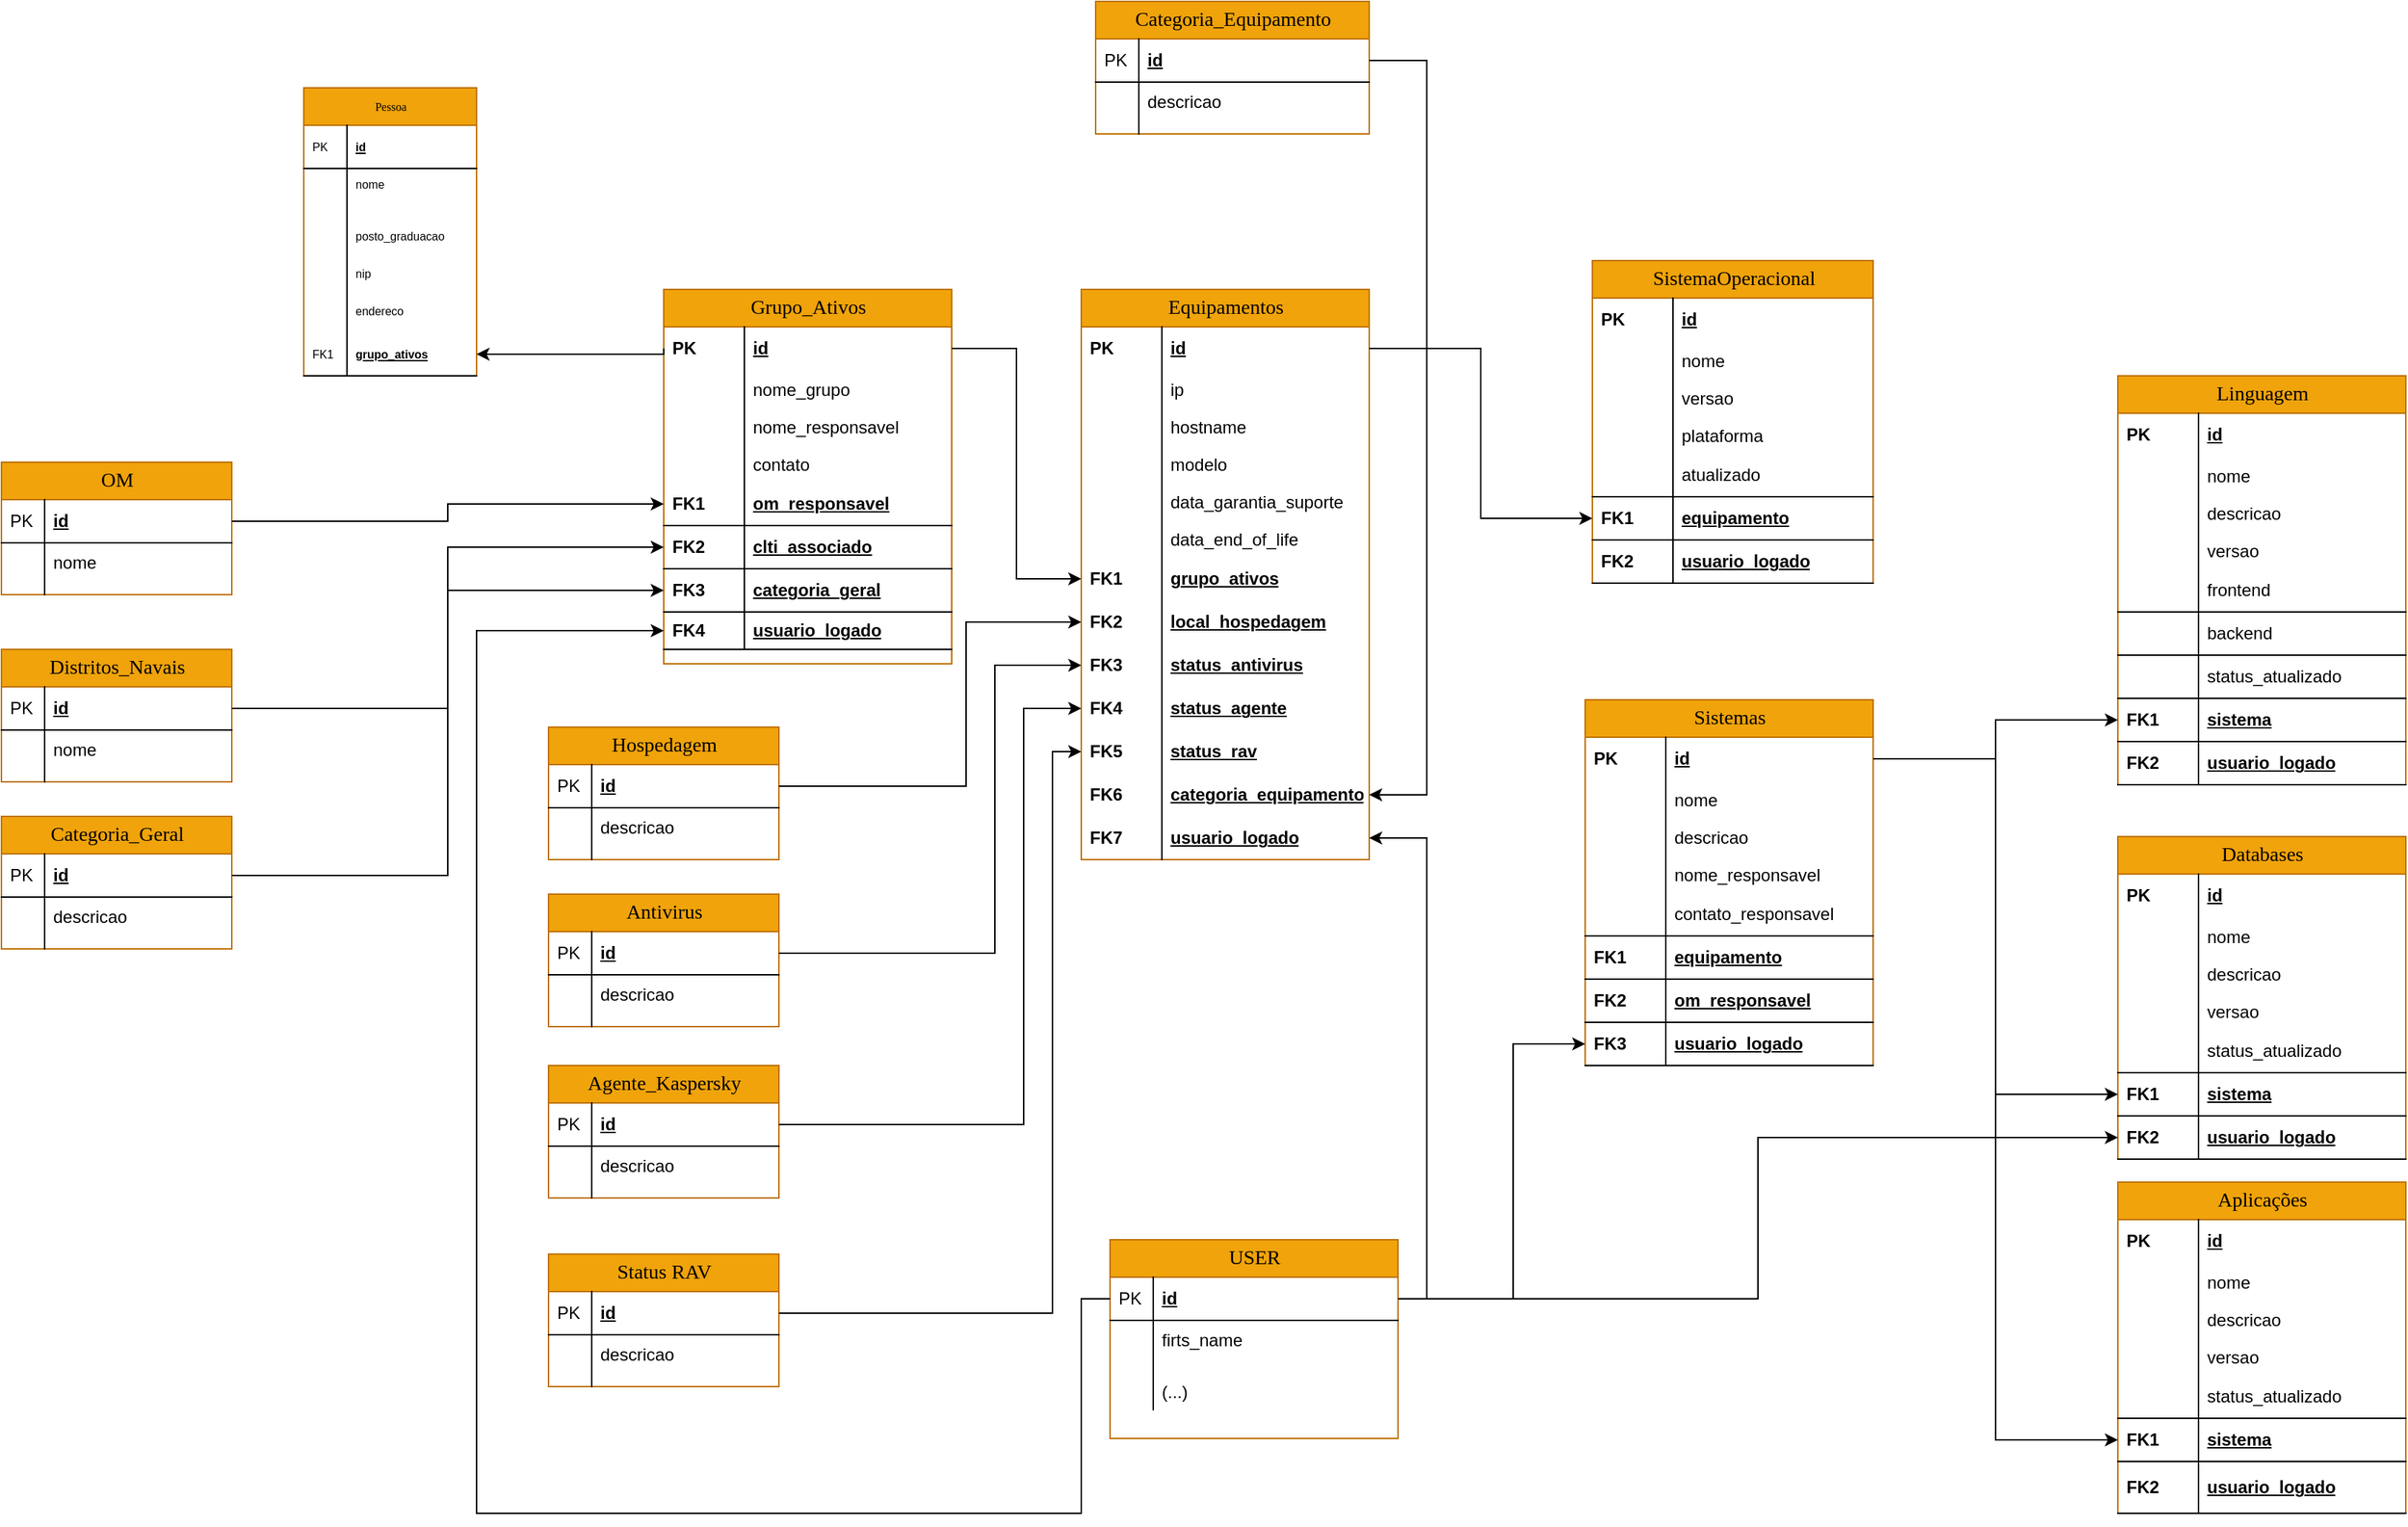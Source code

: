 <mxfile version="21.1.1" type="github">
  <diagram name="Page-1" id="e56a1550-8fbb-45ad-956c-1786394a9013">
    <mxGraphModel dx="1646" dy="3065" grid="1" gridSize="10" guides="1" tooltips="1" connect="1" arrows="1" fold="1" page="1" pageScale="1" pageWidth="3300" pageHeight="2339" background="none" math="0" shadow="0">
      <root>
        <mxCell id="0" />
        <mxCell id="1" parent="0" />
        <mxCell id="2e49270ec7c68f3f-1" value="Grupo_Ativos" style="swimlane;html=1;fontStyle=0;childLayout=stackLayout;horizontal=1;startSize=26;fillColor=#f0a30a;horizontalStack=0;resizeParent=1;resizeLast=0;collapsible=1;marginBottom=0;swimlaneFillColor=#ffffff;align=center;rounded=0;shadow=0;comic=0;labelBackgroundColor=none;strokeWidth=1;fontFamily=Verdana;fontSize=14;strokeColor=#BD7000;fontColor=#000000;" parent="1" vertex="1">
          <mxGeometry x="690" y="-1710" width="200" height="260" as="geometry" />
        </mxCell>
        <mxCell id="2e49270ec7c68f3f-2" value="id" style="shape=partialRectangle;top=0;left=0;right=0;bottom=0;html=1;align=left;verticalAlign=middle;fillColor=none;spacingLeft=60;spacingRight=4;whiteSpace=wrap;overflow=hidden;rotatable=0;points=[[0,0.5],[1,0.5]];portConstraint=eastwest;dropTarget=0;fontStyle=5;" parent="2e49270ec7c68f3f-1" vertex="1">
          <mxGeometry y="26" width="200" height="30" as="geometry" />
        </mxCell>
        <mxCell id="2e49270ec7c68f3f-3" value="PK" style="shape=partialRectangle;fontStyle=1;top=0;left=0;bottom=0;html=1;fillColor=none;align=left;verticalAlign=middle;spacingLeft=4;spacingRight=4;whiteSpace=wrap;overflow=hidden;rotatable=0;points=[];portConstraint=eastwest;part=1;" parent="2e49270ec7c68f3f-2" vertex="1" connectable="0">
          <mxGeometry width="56" height="30" as="geometry" />
        </mxCell>
        <mxCell id="2e49270ec7c68f3f-6" value="nome_grupo" style="shape=partialRectangle;top=0;left=0;right=0;bottom=0;html=1;align=left;verticalAlign=top;fillColor=none;spacingLeft=60;spacingRight=4;whiteSpace=wrap;overflow=hidden;rotatable=0;points=[[0,0.5],[1,0.5]];portConstraint=eastwest;dropTarget=0;" parent="2e49270ec7c68f3f-1" vertex="1">
          <mxGeometry y="56" width="200" height="26" as="geometry" />
        </mxCell>
        <mxCell id="2e49270ec7c68f3f-7" value="" style="shape=partialRectangle;top=0;left=0;bottom=0;html=1;fillColor=none;align=left;verticalAlign=top;spacingLeft=4;spacingRight=4;whiteSpace=wrap;overflow=hidden;rotatable=0;points=[];portConstraint=eastwest;part=1;" parent="2e49270ec7c68f3f-6" vertex="1" connectable="0">
          <mxGeometry width="56" height="26" as="geometry" />
        </mxCell>
        <mxCell id="viKGJ7kzJd5nFKRAe9r_-1" value="nome_responsavel" style="shape=partialRectangle;top=0;left=0;right=0;bottom=0;html=1;align=left;verticalAlign=top;fillColor=none;spacingLeft=60;spacingRight=4;whiteSpace=wrap;overflow=hidden;rotatable=0;points=[[0,0.5],[1,0.5]];portConstraint=eastwest;dropTarget=0;" vertex="1" parent="2e49270ec7c68f3f-1">
          <mxGeometry y="82" width="200" height="26" as="geometry" />
        </mxCell>
        <mxCell id="viKGJ7kzJd5nFKRAe9r_-2" value="" style="shape=partialRectangle;top=0;left=0;bottom=0;html=1;fillColor=none;align=left;verticalAlign=top;spacingLeft=4;spacingRight=4;whiteSpace=wrap;overflow=hidden;rotatable=0;points=[];portConstraint=eastwest;part=1;" vertex="1" connectable="0" parent="viKGJ7kzJd5nFKRAe9r_-1">
          <mxGeometry width="56" height="26" as="geometry" />
        </mxCell>
        <mxCell id="viKGJ7kzJd5nFKRAe9r_-3" value="contato" style="shape=partialRectangle;top=0;left=0;right=0;bottom=0;html=1;align=left;verticalAlign=top;fillColor=none;spacingLeft=60;spacingRight=4;whiteSpace=wrap;overflow=hidden;rotatable=0;points=[[0,0.5],[1,0.5]];portConstraint=eastwest;dropTarget=0;" vertex="1" parent="2e49270ec7c68f3f-1">
          <mxGeometry y="108" width="200" height="26" as="geometry" />
        </mxCell>
        <mxCell id="viKGJ7kzJd5nFKRAe9r_-4" value="" style="shape=partialRectangle;top=0;left=0;bottom=0;html=1;fillColor=none;align=left;verticalAlign=top;spacingLeft=4;spacingRight=4;whiteSpace=wrap;overflow=hidden;rotatable=0;points=[];portConstraint=eastwest;part=1;" vertex="1" connectable="0" parent="viKGJ7kzJd5nFKRAe9r_-3">
          <mxGeometry width="56" height="26" as="geometry" />
        </mxCell>
        <mxCell id="viKGJ7kzJd5nFKRAe9r_-11" value="om_responsavel" style="shape=partialRectangle;top=0;left=0;right=0;bottom=1;html=1;align=left;verticalAlign=middle;fillColor=none;spacingLeft=60;spacingRight=4;whiteSpace=wrap;overflow=hidden;rotatable=0;points=[[0,0.5],[1,0.5]];portConstraint=eastwest;dropTarget=0;fontStyle=5;" vertex="1" parent="2e49270ec7c68f3f-1">
          <mxGeometry y="134" width="200" height="30" as="geometry" />
        </mxCell>
        <mxCell id="viKGJ7kzJd5nFKRAe9r_-12" value="FK1" style="shape=partialRectangle;fontStyle=1;top=0;left=0;bottom=0;html=1;fillColor=none;align=left;verticalAlign=middle;spacingLeft=4;spacingRight=4;whiteSpace=wrap;overflow=hidden;rotatable=0;points=[];portConstraint=eastwest;part=1;" vertex="1" connectable="0" parent="viKGJ7kzJd5nFKRAe9r_-11">
          <mxGeometry width="56" height="30" as="geometry" />
        </mxCell>
        <mxCell id="viKGJ7kzJd5nFKRAe9r_-13" value="clti_associado" style="shape=partialRectangle;top=0;left=0;right=0;bottom=1;html=1;align=left;verticalAlign=middle;fillColor=none;spacingLeft=60;spacingRight=4;whiteSpace=wrap;overflow=hidden;rotatable=0;points=[[0,0.5],[1,0.5]];portConstraint=eastwest;dropTarget=0;fontStyle=5;" vertex="1" parent="2e49270ec7c68f3f-1">
          <mxGeometry y="164" width="200" height="30" as="geometry" />
        </mxCell>
        <mxCell id="viKGJ7kzJd5nFKRAe9r_-14" value="FK2" style="shape=partialRectangle;fontStyle=1;top=0;left=0;bottom=0;html=1;fillColor=none;align=left;verticalAlign=middle;spacingLeft=4;spacingRight=4;whiteSpace=wrap;overflow=hidden;rotatable=0;points=[];portConstraint=eastwest;part=1;" vertex="1" connectable="0" parent="viKGJ7kzJd5nFKRAe9r_-13">
          <mxGeometry width="56" height="30" as="geometry" />
        </mxCell>
        <mxCell id="viKGJ7kzJd5nFKRAe9r_-15" value="categoria_geral" style="shape=partialRectangle;top=0;left=0;right=0;bottom=1;html=1;align=left;verticalAlign=middle;fillColor=none;spacingLeft=60;spacingRight=4;whiteSpace=wrap;overflow=hidden;rotatable=0;points=[[0,0.5],[1,0.5]];portConstraint=eastwest;dropTarget=0;fontStyle=5;" vertex="1" parent="2e49270ec7c68f3f-1">
          <mxGeometry y="194" width="200" height="30" as="geometry" />
        </mxCell>
        <mxCell id="viKGJ7kzJd5nFKRAe9r_-16" value="FK3" style="shape=partialRectangle;fontStyle=1;top=0;left=0;bottom=0;html=1;fillColor=none;align=left;verticalAlign=middle;spacingLeft=4;spacingRight=4;whiteSpace=wrap;overflow=hidden;rotatable=0;points=[];portConstraint=eastwest;part=1;" vertex="1" connectable="0" parent="viKGJ7kzJd5nFKRAe9r_-15">
          <mxGeometry width="56" height="30" as="geometry" />
        </mxCell>
        <mxCell id="viKGJ7kzJd5nFKRAe9r_-17" value="usuario_logado" style="shape=partialRectangle;top=0;left=0;right=0;bottom=1;html=1;align=left;verticalAlign=middle;fillColor=none;spacingLeft=60;spacingRight=4;whiteSpace=wrap;overflow=hidden;rotatable=0;points=[[0,0.5],[1,0.5]];portConstraint=eastwest;dropTarget=0;fontStyle=5;" vertex="1" parent="2e49270ec7c68f3f-1">
          <mxGeometry y="224" width="200" height="26" as="geometry" />
        </mxCell>
        <mxCell id="viKGJ7kzJd5nFKRAe9r_-18" value="FK4" style="shape=partialRectangle;fontStyle=1;top=0;left=0;bottom=0;html=1;fillColor=none;align=left;verticalAlign=middle;spacingLeft=4;spacingRight=4;whiteSpace=wrap;overflow=hidden;rotatable=0;points=[];portConstraint=eastwest;part=1;" vertex="1" connectable="0" parent="viKGJ7kzJd5nFKRAe9r_-17">
          <mxGeometry width="56" height="26" as="geometry" />
        </mxCell>
        <mxCell id="2e49270ec7c68f3f-80" value="OM" style="swimlane;html=1;fontStyle=0;childLayout=stackLayout;horizontal=1;startSize=26;fillColor=#f0a30a;horizontalStack=0;resizeParent=1;resizeLast=0;collapsible=1;marginBottom=0;swimlaneFillColor=#ffffff;align=center;rounded=0;shadow=0;comic=0;labelBackgroundColor=none;strokeWidth=1;fontFamily=Verdana;fontSize=14;fontColor=#000000;strokeColor=#BD7000;" parent="1" vertex="1">
          <mxGeometry x="230" y="-1590" width="160" height="92" as="geometry" />
        </mxCell>
        <mxCell id="2e49270ec7c68f3f-81" value="id" style="shape=partialRectangle;top=0;left=0;right=0;bottom=1;html=1;align=left;verticalAlign=middle;fillColor=none;spacingLeft=34;spacingRight=4;whiteSpace=wrap;overflow=hidden;rotatable=0;points=[[0,0.5],[1,0.5]];portConstraint=eastwest;dropTarget=0;fontStyle=5;" parent="2e49270ec7c68f3f-80" vertex="1">
          <mxGeometry y="26" width="160" height="30" as="geometry" />
        </mxCell>
        <mxCell id="2e49270ec7c68f3f-82" value="PK" style="shape=partialRectangle;top=0;left=0;bottom=0;html=1;fillColor=none;align=left;verticalAlign=middle;spacingLeft=4;spacingRight=4;whiteSpace=wrap;overflow=hidden;rotatable=0;points=[];portConstraint=eastwest;part=1;" parent="2e49270ec7c68f3f-81" vertex="1" connectable="0">
          <mxGeometry width="30" height="30" as="geometry" />
        </mxCell>
        <mxCell id="2e49270ec7c68f3f-83" value="nome" style="shape=partialRectangle;top=0;left=0;right=0;bottom=0;html=1;align=left;verticalAlign=top;fillColor=none;spacingLeft=34;spacingRight=4;whiteSpace=wrap;overflow=hidden;rotatable=0;points=[[0,0.5],[1,0.5]];portConstraint=eastwest;dropTarget=0;" parent="2e49270ec7c68f3f-80" vertex="1">
          <mxGeometry y="56" width="160" height="26" as="geometry" />
        </mxCell>
        <mxCell id="2e49270ec7c68f3f-84" value="" style="shape=partialRectangle;top=0;left=0;bottom=0;html=1;fillColor=none;align=left;verticalAlign=top;spacingLeft=4;spacingRight=4;whiteSpace=wrap;overflow=hidden;rotatable=0;points=[];portConstraint=eastwest;part=1;" parent="2e49270ec7c68f3f-83" vertex="1" connectable="0">
          <mxGeometry width="30" height="26" as="geometry" />
        </mxCell>
        <mxCell id="2e49270ec7c68f3f-89" value="" style="shape=partialRectangle;top=0;left=0;right=0;bottom=0;html=1;align=left;verticalAlign=top;fillColor=none;spacingLeft=34;spacingRight=4;whiteSpace=wrap;overflow=hidden;rotatable=0;points=[[0,0.5],[1,0.5]];portConstraint=eastwest;dropTarget=0;" parent="2e49270ec7c68f3f-80" vertex="1">
          <mxGeometry y="82" width="160" height="10" as="geometry" />
        </mxCell>
        <mxCell id="2e49270ec7c68f3f-90" value="" style="shape=partialRectangle;top=0;left=0;bottom=0;html=1;fillColor=none;align=left;verticalAlign=top;spacingLeft=4;spacingRight=4;whiteSpace=wrap;overflow=hidden;rotatable=0;points=[];portConstraint=eastwest;part=1;" parent="2e49270ec7c68f3f-89" vertex="1" connectable="0">
          <mxGeometry width="30" height="10" as="geometry" />
        </mxCell>
        <mxCell id="viKGJ7kzJd5nFKRAe9r_-21" style="edgeStyle=orthogonalEdgeStyle;rounded=0;orthogonalLoop=1;jettySize=auto;html=1;exitX=1;exitY=0.5;exitDx=0;exitDy=0;entryX=0;entryY=0.5;entryDx=0;entryDy=0;" edge="1" parent="1" source="2e49270ec7c68f3f-81" target="viKGJ7kzJd5nFKRAe9r_-11">
          <mxGeometry relative="1" as="geometry" />
        </mxCell>
        <mxCell id="viKGJ7kzJd5nFKRAe9r_-22" value="Distritos_Navais" style="swimlane;html=1;fontStyle=0;childLayout=stackLayout;horizontal=1;startSize=26;fillColor=#f0a30a;horizontalStack=0;resizeParent=1;resizeLast=0;collapsible=1;marginBottom=0;swimlaneFillColor=#ffffff;align=center;rounded=0;shadow=0;comic=0;labelBackgroundColor=none;strokeWidth=1;fontFamily=Verdana;fontSize=14;fontColor=#000000;strokeColor=#BD7000;" vertex="1" parent="1">
          <mxGeometry x="230" y="-1460" width="160" height="92" as="geometry" />
        </mxCell>
        <mxCell id="viKGJ7kzJd5nFKRAe9r_-23" value="id" style="shape=partialRectangle;top=0;left=0;right=0;bottom=1;html=1;align=left;verticalAlign=middle;fillColor=none;spacingLeft=34;spacingRight=4;whiteSpace=wrap;overflow=hidden;rotatable=0;points=[[0,0.5],[1,0.5]];portConstraint=eastwest;dropTarget=0;fontStyle=5;" vertex="1" parent="viKGJ7kzJd5nFKRAe9r_-22">
          <mxGeometry y="26" width="160" height="30" as="geometry" />
        </mxCell>
        <mxCell id="viKGJ7kzJd5nFKRAe9r_-24" value="PK" style="shape=partialRectangle;top=0;left=0;bottom=0;html=1;fillColor=none;align=left;verticalAlign=middle;spacingLeft=4;spacingRight=4;whiteSpace=wrap;overflow=hidden;rotatable=0;points=[];portConstraint=eastwest;part=1;" vertex="1" connectable="0" parent="viKGJ7kzJd5nFKRAe9r_-23">
          <mxGeometry width="30" height="30" as="geometry" />
        </mxCell>
        <mxCell id="viKGJ7kzJd5nFKRAe9r_-25" value="nome" style="shape=partialRectangle;top=0;left=0;right=0;bottom=0;html=1;align=left;verticalAlign=top;fillColor=none;spacingLeft=34;spacingRight=4;whiteSpace=wrap;overflow=hidden;rotatable=0;points=[[0,0.5],[1,0.5]];portConstraint=eastwest;dropTarget=0;" vertex="1" parent="viKGJ7kzJd5nFKRAe9r_-22">
          <mxGeometry y="56" width="160" height="26" as="geometry" />
        </mxCell>
        <mxCell id="viKGJ7kzJd5nFKRAe9r_-26" value="" style="shape=partialRectangle;top=0;left=0;bottom=0;html=1;fillColor=none;align=left;verticalAlign=top;spacingLeft=4;spacingRight=4;whiteSpace=wrap;overflow=hidden;rotatable=0;points=[];portConstraint=eastwest;part=1;" vertex="1" connectable="0" parent="viKGJ7kzJd5nFKRAe9r_-25">
          <mxGeometry width="30" height="26" as="geometry" />
        </mxCell>
        <mxCell id="viKGJ7kzJd5nFKRAe9r_-27" value="" style="shape=partialRectangle;top=0;left=0;right=0;bottom=0;html=1;align=left;verticalAlign=top;fillColor=none;spacingLeft=34;spacingRight=4;whiteSpace=wrap;overflow=hidden;rotatable=0;points=[[0,0.5],[1,0.5]];portConstraint=eastwest;dropTarget=0;" vertex="1" parent="viKGJ7kzJd5nFKRAe9r_-22">
          <mxGeometry y="82" width="160" height="10" as="geometry" />
        </mxCell>
        <mxCell id="viKGJ7kzJd5nFKRAe9r_-28" value="" style="shape=partialRectangle;top=0;left=0;bottom=0;html=1;fillColor=none;align=left;verticalAlign=top;spacingLeft=4;spacingRight=4;whiteSpace=wrap;overflow=hidden;rotatable=0;points=[];portConstraint=eastwest;part=1;" vertex="1" connectable="0" parent="viKGJ7kzJd5nFKRAe9r_-27">
          <mxGeometry width="30" height="10" as="geometry" />
        </mxCell>
        <mxCell id="viKGJ7kzJd5nFKRAe9r_-29" style="edgeStyle=orthogonalEdgeStyle;rounded=0;orthogonalLoop=1;jettySize=auto;html=1;exitX=1;exitY=0.5;exitDx=0;exitDy=0;entryX=0;entryY=0.5;entryDx=0;entryDy=0;" edge="1" parent="1" source="viKGJ7kzJd5nFKRAe9r_-23" target="viKGJ7kzJd5nFKRAe9r_-13">
          <mxGeometry relative="1" as="geometry" />
        </mxCell>
        <mxCell id="viKGJ7kzJd5nFKRAe9r_-30" value="Categoria_Geral" style="swimlane;html=1;fontStyle=0;childLayout=stackLayout;horizontal=1;startSize=26;fillColor=#f0a30a;horizontalStack=0;resizeParent=1;resizeLast=0;collapsible=1;marginBottom=0;swimlaneFillColor=#ffffff;align=center;rounded=0;shadow=0;comic=0;labelBackgroundColor=none;strokeWidth=1;fontFamily=Verdana;fontSize=14;fontColor=#000000;strokeColor=#BD7000;" vertex="1" parent="1">
          <mxGeometry x="230" y="-1344" width="160" height="92" as="geometry" />
        </mxCell>
        <mxCell id="viKGJ7kzJd5nFKRAe9r_-31" value="id" style="shape=partialRectangle;top=0;left=0;right=0;bottom=1;html=1;align=left;verticalAlign=middle;fillColor=none;spacingLeft=34;spacingRight=4;whiteSpace=wrap;overflow=hidden;rotatable=0;points=[[0,0.5],[1,0.5]];portConstraint=eastwest;dropTarget=0;fontStyle=5;" vertex="1" parent="viKGJ7kzJd5nFKRAe9r_-30">
          <mxGeometry y="26" width="160" height="30" as="geometry" />
        </mxCell>
        <mxCell id="viKGJ7kzJd5nFKRAe9r_-32" value="PK" style="shape=partialRectangle;top=0;left=0;bottom=0;html=1;fillColor=none;align=left;verticalAlign=middle;spacingLeft=4;spacingRight=4;whiteSpace=wrap;overflow=hidden;rotatable=0;points=[];portConstraint=eastwest;part=1;" vertex="1" connectable="0" parent="viKGJ7kzJd5nFKRAe9r_-31">
          <mxGeometry width="30" height="30" as="geometry" />
        </mxCell>
        <mxCell id="viKGJ7kzJd5nFKRAe9r_-33" value="descricao" style="shape=partialRectangle;top=0;left=0;right=0;bottom=0;html=1;align=left;verticalAlign=top;fillColor=none;spacingLeft=34;spacingRight=4;whiteSpace=wrap;overflow=hidden;rotatable=0;points=[[0,0.5],[1,0.5]];portConstraint=eastwest;dropTarget=0;" vertex="1" parent="viKGJ7kzJd5nFKRAe9r_-30">
          <mxGeometry y="56" width="160" height="26" as="geometry" />
        </mxCell>
        <mxCell id="viKGJ7kzJd5nFKRAe9r_-34" value="" style="shape=partialRectangle;top=0;left=0;bottom=0;html=1;fillColor=none;align=left;verticalAlign=top;spacingLeft=4;spacingRight=4;whiteSpace=wrap;overflow=hidden;rotatable=0;points=[];portConstraint=eastwest;part=1;" vertex="1" connectable="0" parent="viKGJ7kzJd5nFKRAe9r_-33">
          <mxGeometry width="30" height="26" as="geometry" />
        </mxCell>
        <mxCell id="viKGJ7kzJd5nFKRAe9r_-35" value="" style="shape=partialRectangle;top=0;left=0;right=0;bottom=0;html=1;align=left;verticalAlign=top;fillColor=none;spacingLeft=34;spacingRight=4;whiteSpace=wrap;overflow=hidden;rotatable=0;points=[[0,0.5],[1,0.5]];portConstraint=eastwest;dropTarget=0;" vertex="1" parent="viKGJ7kzJd5nFKRAe9r_-30">
          <mxGeometry y="82" width="160" height="10" as="geometry" />
        </mxCell>
        <mxCell id="viKGJ7kzJd5nFKRAe9r_-36" value="" style="shape=partialRectangle;top=0;left=0;bottom=0;html=1;fillColor=none;align=left;verticalAlign=top;spacingLeft=4;spacingRight=4;whiteSpace=wrap;overflow=hidden;rotatable=0;points=[];portConstraint=eastwest;part=1;" vertex="1" connectable="0" parent="viKGJ7kzJd5nFKRAe9r_-35">
          <mxGeometry width="30" height="10" as="geometry" />
        </mxCell>
        <mxCell id="viKGJ7kzJd5nFKRAe9r_-37" style="edgeStyle=orthogonalEdgeStyle;rounded=0;orthogonalLoop=1;jettySize=auto;html=1;exitX=1;exitY=0.5;exitDx=0;exitDy=0;entryX=0;entryY=0.5;entryDx=0;entryDy=0;" edge="1" parent="1" source="viKGJ7kzJd5nFKRAe9r_-31" target="viKGJ7kzJd5nFKRAe9r_-15">
          <mxGeometry relative="1" as="geometry" />
        </mxCell>
        <mxCell id="viKGJ7kzJd5nFKRAe9r_-38" value="Pessoa" style="swimlane;html=1;fontStyle=0;childLayout=stackLayout;horizontal=1;startSize=26;fillColor=#f0a30a;horizontalStack=0;resizeParent=1;resizeLast=0;collapsible=1;marginBottom=0;swimlaneFillColor=#ffffff;align=center;rounded=0;shadow=0;comic=0;labelBackgroundColor=none;strokeWidth=1;fontFamily=Verdana;fontSize=8;fontColor=#000000;strokeColor=#BD7000;" vertex="1" parent="1">
          <mxGeometry x="440" y="-1850" width="120" height="200" as="geometry" />
        </mxCell>
        <mxCell id="viKGJ7kzJd5nFKRAe9r_-39" value="id" style="shape=partialRectangle;top=0;left=0;right=0;bottom=1;html=1;align=left;verticalAlign=middle;fillColor=none;spacingLeft=34;spacingRight=4;whiteSpace=wrap;overflow=hidden;rotatable=0;points=[[0,0.5],[1,0.5]];portConstraint=eastwest;dropTarget=0;fontStyle=5;fontSize=8;" vertex="1" parent="viKGJ7kzJd5nFKRAe9r_-38">
          <mxGeometry y="26" width="120" height="30" as="geometry" />
        </mxCell>
        <mxCell id="viKGJ7kzJd5nFKRAe9r_-40" value="PK" style="shape=partialRectangle;top=0;left=0;bottom=0;html=1;fillColor=none;align=left;verticalAlign=middle;spacingLeft=4;spacingRight=4;whiteSpace=wrap;overflow=hidden;rotatable=0;points=[];portConstraint=eastwest;part=1;fontSize=8;" vertex="1" connectable="0" parent="viKGJ7kzJd5nFKRAe9r_-39">
          <mxGeometry width="30" height="30" as="geometry" />
        </mxCell>
        <mxCell id="viKGJ7kzJd5nFKRAe9r_-41" value="nome" style="shape=partialRectangle;top=0;left=0;right=0;bottom=0;html=1;align=left;verticalAlign=top;fillColor=none;spacingLeft=34;spacingRight=4;whiteSpace=wrap;overflow=hidden;rotatable=0;points=[[0,0.5],[1,0.5]];portConstraint=eastwest;dropTarget=0;fontSize=8;" vertex="1" parent="viKGJ7kzJd5nFKRAe9r_-38">
          <mxGeometry y="56" width="120" height="26" as="geometry" />
        </mxCell>
        <mxCell id="viKGJ7kzJd5nFKRAe9r_-42" value="" style="shape=partialRectangle;top=0;left=0;bottom=0;html=1;fillColor=none;align=left;verticalAlign=top;spacingLeft=4;spacingRight=4;whiteSpace=wrap;overflow=hidden;rotatable=0;points=[];portConstraint=eastwest;part=1;fontSize=8;" vertex="1" connectable="0" parent="viKGJ7kzJd5nFKRAe9r_-41">
          <mxGeometry width="30" height="26" as="geometry" />
        </mxCell>
        <mxCell id="viKGJ7kzJd5nFKRAe9r_-43" value="" style="shape=partialRectangle;top=0;left=0;right=0;bottom=0;html=1;align=left;verticalAlign=top;fillColor=none;spacingLeft=34;spacingRight=4;whiteSpace=wrap;overflow=hidden;rotatable=0;points=[[0,0.5],[1,0.5]];portConstraint=eastwest;dropTarget=0;fontSize=8;" vertex="1" parent="viKGJ7kzJd5nFKRAe9r_-38">
          <mxGeometry y="82" width="120" height="10" as="geometry" />
        </mxCell>
        <mxCell id="viKGJ7kzJd5nFKRAe9r_-44" value="" style="shape=partialRectangle;top=0;left=0;bottom=0;html=1;fillColor=none;align=left;verticalAlign=top;spacingLeft=4;spacingRight=4;whiteSpace=wrap;overflow=hidden;rotatable=0;points=[];portConstraint=eastwest;part=1;fontSize=8;" vertex="1" connectable="0" parent="viKGJ7kzJd5nFKRAe9r_-43">
          <mxGeometry width="30" height="10" as="geometry" />
        </mxCell>
        <mxCell id="viKGJ7kzJd5nFKRAe9r_-46" value="posto_graduacao" style="shape=partialRectangle;top=0;left=0;right=0;bottom=0;html=1;align=left;verticalAlign=top;fillColor=none;spacingLeft=34;spacingRight=4;whiteSpace=wrap;overflow=hidden;rotatable=0;points=[[0,0.5],[1,0.5]];portConstraint=eastwest;dropTarget=0;fontSize=8;" vertex="1" parent="viKGJ7kzJd5nFKRAe9r_-38">
          <mxGeometry y="92" width="120" height="26" as="geometry" />
        </mxCell>
        <mxCell id="viKGJ7kzJd5nFKRAe9r_-47" value="" style="shape=partialRectangle;top=0;left=0;bottom=0;html=1;fillColor=none;align=left;verticalAlign=top;spacingLeft=4;spacingRight=4;whiteSpace=wrap;overflow=hidden;rotatable=0;points=[];portConstraint=eastwest;part=1;fontSize=8;" vertex="1" connectable="0" parent="viKGJ7kzJd5nFKRAe9r_-46">
          <mxGeometry width="30" height="26" as="geometry" />
        </mxCell>
        <mxCell id="viKGJ7kzJd5nFKRAe9r_-48" value="nip" style="shape=partialRectangle;top=0;left=0;right=0;bottom=0;html=1;align=left;verticalAlign=top;fillColor=none;spacingLeft=34;spacingRight=4;whiteSpace=wrap;overflow=hidden;rotatable=0;points=[[0,0.5],[1,0.5]];portConstraint=eastwest;dropTarget=0;fontSize=8;" vertex="1" parent="viKGJ7kzJd5nFKRAe9r_-38">
          <mxGeometry y="118" width="120" height="26" as="geometry" />
        </mxCell>
        <mxCell id="viKGJ7kzJd5nFKRAe9r_-49" value="" style="shape=partialRectangle;top=0;left=0;bottom=0;html=1;fillColor=none;align=left;verticalAlign=top;spacingLeft=4;spacingRight=4;whiteSpace=wrap;overflow=hidden;rotatable=0;points=[];portConstraint=eastwest;part=1;fontSize=8;" vertex="1" connectable="0" parent="viKGJ7kzJd5nFKRAe9r_-48">
          <mxGeometry width="30" height="26" as="geometry" />
        </mxCell>
        <mxCell id="viKGJ7kzJd5nFKRAe9r_-50" value="endereco" style="shape=partialRectangle;top=0;left=0;right=0;bottom=0;html=1;align=left;verticalAlign=top;fillColor=none;spacingLeft=34;spacingRight=4;whiteSpace=wrap;overflow=hidden;rotatable=0;points=[[0,0.5],[1,0.5]];portConstraint=eastwest;dropTarget=0;fontSize=8;" vertex="1" parent="viKGJ7kzJd5nFKRAe9r_-38">
          <mxGeometry y="144" width="120" height="26" as="geometry" />
        </mxCell>
        <mxCell id="viKGJ7kzJd5nFKRAe9r_-51" value="" style="shape=partialRectangle;top=0;left=0;bottom=0;html=1;fillColor=none;align=left;verticalAlign=top;spacingLeft=4;spacingRight=4;whiteSpace=wrap;overflow=hidden;rotatable=0;points=[];portConstraint=eastwest;part=1;fontSize=8;" vertex="1" connectable="0" parent="viKGJ7kzJd5nFKRAe9r_-50">
          <mxGeometry width="30" height="26" as="geometry" />
        </mxCell>
        <mxCell id="viKGJ7kzJd5nFKRAe9r_-52" value="grupo_ativos" style="shape=partialRectangle;top=0;left=0;right=0;bottom=1;html=1;align=left;verticalAlign=middle;fillColor=none;spacingLeft=34;spacingRight=4;whiteSpace=wrap;overflow=hidden;rotatable=0;points=[[0,0.5],[1,0.5]];portConstraint=eastwest;dropTarget=0;fontStyle=5;fontSize=8;" vertex="1" parent="viKGJ7kzJd5nFKRAe9r_-38">
          <mxGeometry y="170" width="120" height="30" as="geometry" />
        </mxCell>
        <mxCell id="viKGJ7kzJd5nFKRAe9r_-53" value="FK1" style="shape=partialRectangle;top=0;left=0;bottom=0;html=1;fillColor=none;align=left;verticalAlign=middle;spacingLeft=4;spacingRight=4;whiteSpace=wrap;overflow=hidden;rotatable=0;points=[];portConstraint=eastwest;part=1;fontSize=8;" vertex="1" connectable="0" parent="viKGJ7kzJd5nFKRAe9r_-52">
          <mxGeometry width="30" height="30" as="geometry" />
        </mxCell>
        <mxCell id="viKGJ7kzJd5nFKRAe9r_-54" value="Equipamentos" style="swimlane;html=1;fontStyle=0;childLayout=stackLayout;horizontal=1;startSize=26;fillColor=#f0a30a;horizontalStack=0;resizeParent=1;resizeLast=0;collapsible=1;marginBottom=0;swimlaneFillColor=#ffffff;align=center;rounded=0;shadow=0;comic=0;labelBackgroundColor=none;strokeWidth=1;fontFamily=Verdana;fontSize=14;strokeColor=#BD7000;fontColor=#000000;" vertex="1" parent="1">
          <mxGeometry x="980" y="-1710" width="200" height="396" as="geometry" />
        </mxCell>
        <mxCell id="viKGJ7kzJd5nFKRAe9r_-55" value="id" style="shape=partialRectangle;top=0;left=0;right=0;bottom=0;html=1;align=left;verticalAlign=middle;fillColor=none;spacingLeft=60;spacingRight=4;whiteSpace=wrap;overflow=hidden;rotatable=0;points=[[0,0.5],[1,0.5]];portConstraint=eastwest;dropTarget=0;fontStyle=5;" vertex="1" parent="viKGJ7kzJd5nFKRAe9r_-54">
          <mxGeometry y="26" width="200" height="30" as="geometry" />
        </mxCell>
        <mxCell id="viKGJ7kzJd5nFKRAe9r_-56" value="PK" style="shape=partialRectangle;fontStyle=1;top=0;left=0;bottom=0;html=1;fillColor=none;align=left;verticalAlign=middle;spacingLeft=4;spacingRight=4;whiteSpace=wrap;overflow=hidden;rotatable=0;points=[];portConstraint=eastwest;part=1;" vertex="1" connectable="0" parent="viKGJ7kzJd5nFKRAe9r_-55">
          <mxGeometry width="56" height="30" as="geometry" />
        </mxCell>
        <mxCell id="viKGJ7kzJd5nFKRAe9r_-57" value="ip" style="shape=partialRectangle;top=0;left=0;right=0;bottom=0;html=1;align=left;verticalAlign=top;fillColor=none;spacingLeft=60;spacingRight=4;whiteSpace=wrap;overflow=hidden;rotatable=0;points=[[0,0.5],[1,0.5]];portConstraint=eastwest;dropTarget=0;" vertex="1" parent="viKGJ7kzJd5nFKRAe9r_-54">
          <mxGeometry y="56" width="200" height="26" as="geometry" />
        </mxCell>
        <mxCell id="viKGJ7kzJd5nFKRAe9r_-58" value="" style="shape=partialRectangle;top=0;left=0;bottom=0;html=1;fillColor=none;align=left;verticalAlign=top;spacingLeft=4;spacingRight=4;whiteSpace=wrap;overflow=hidden;rotatable=0;points=[];portConstraint=eastwest;part=1;" vertex="1" connectable="0" parent="viKGJ7kzJd5nFKRAe9r_-57">
          <mxGeometry width="56" height="26" as="geometry" />
        </mxCell>
        <mxCell id="viKGJ7kzJd5nFKRAe9r_-59" value="hostname" style="shape=partialRectangle;top=0;left=0;right=0;bottom=0;html=1;align=left;verticalAlign=top;fillColor=none;spacingLeft=60;spacingRight=4;whiteSpace=wrap;overflow=hidden;rotatable=0;points=[[0,0.5],[1,0.5]];portConstraint=eastwest;dropTarget=0;" vertex="1" parent="viKGJ7kzJd5nFKRAe9r_-54">
          <mxGeometry y="82" width="200" height="26" as="geometry" />
        </mxCell>
        <mxCell id="viKGJ7kzJd5nFKRAe9r_-60" value="" style="shape=partialRectangle;top=0;left=0;bottom=0;html=1;fillColor=none;align=left;verticalAlign=top;spacingLeft=4;spacingRight=4;whiteSpace=wrap;overflow=hidden;rotatable=0;points=[];portConstraint=eastwest;part=1;" vertex="1" connectable="0" parent="viKGJ7kzJd5nFKRAe9r_-59">
          <mxGeometry width="56" height="26" as="geometry" />
        </mxCell>
        <mxCell id="viKGJ7kzJd5nFKRAe9r_-61" value="modelo" style="shape=partialRectangle;top=0;left=0;right=0;bottom=0;html=1;align=left;verticalAlign=top;fillColor=none;spacingLeft=60;spacingRight=4;whiteSpace=wrap;overflow=hidden;rotatable=0;points=[[0,0.5],[1,0.5]];portConstraint=eastwest;dropTarget=0;" vertex="1" parent="viKGJ7kzJd5nFKRAe9r_-54">
          <mxGeometry y="108" width="200" height="26" as="geometry" />
        </mxCell>
        <mxCell id="viKGJ7kzJd5nFKRAe9r_-62" value="" style="shape=partialRectangle;top=0;left=0;bottom=0;html=1;fillColor=none;align=left;verticalAlign=top;spacingLeft=4;spacingRight=4;whiteSpace=wrap;overflow=hidden;rotatable=0;points=[];portConstraint=eastwest;part=1;" vertex="1" connectable="0" parent="viKGJ7kzJd5nFKRAe9r_-61">
          <mxGeometry width="56" height="26" as="geometry" />
        </mxCell>
        <mxCell id="viKGJ7kzJd5nFKRAe9r_-73" value="data_garantia_suporte" style="shape=partialRectangle;top=0;left=0;right=0;bottom=0;html=1;align=left;verticalAlign=top;fillColor=none;spacingLeft=60;spacingRight=4;whiteSpace=wrap;overflow=hidden;rotatable=0;points=[[0,0.5],[1,0.5]];portConstraint=eastwest;dropTarget=0;" vertex="1" parent="viKGJ7kzJd5nFKRAe9r_-54">
          <mxGeometry y="134" width="200" height="26" as="geometry" />
        </mxCell>
        <mxCell id="viKGJ7kzJd5nFKRAe9r_-74" value="" style="shape=partialRectangle;top=0;left=0;bottom=0;html=1;fillColor=none;align=left;verticalAlign=top;spacingLeft=4;spacingRight=4;whiteSpace=wrap;overflow=hidden;rotatable=0;points=[];portConstraint=eastwest;part=1;" vertex="1" connectable="0" parent="viKGJ7kzJd5nFKRAe9r_-73">
          <mxGeometry width="56" height="26" as="geometry" />
        </mxCell>
        <mxCell id="viKGJ7kzJd5nFKRAe9r_-75" value="data_end_of_life" style="shape=partialRectangle;top=0;left=0;right=0;bottom=0;html=1;align=left;verticalAlign=top;fillColor=none;spacingLeft=60;spacingRight=4;whiteSpace=wrap;overflow=hidden;rotatable=0;points=[[0,0.5],[1,0.5]];portConstraint=eastwest;dropTarget=0;" vertex="1" parent="viKGJ7kzJd5nFKRAe9r_-54">
          <mxGeometry y="160" width="200" height="26" as="geometry" />
        </mxCell>
        <mxCell id="viKGJ7kzJd5nFKRAe9r_-76" value="" style="shape=partialRectangle;top=0;left=0;bottom=0;html=1;fillColor=none;align=left;verticalAlign=top;spacingLeft=4;spacingRight=4;whiteSpace=wrap;overflow=hidden;rotatable=0;points=[];portConstraint=eastwest;part=1;" vertex="1" connectable="0" parent="viKGJ7kzJd5nFKRAe9r_-75">
          <mxGeometry width="56" height="26" as="geometry" />
        </mxCell>
        <mxCell id="viKGJ7kzJd5nFKRAe9r_-77" value="grupo_ativos" style="shape=partialRectangle;top=0;left=0;right=0;bottom=0;html=1;align=left;verticalAlign=middle;fillColor=none;spacingLeft=60;spacingRight=4;whiteSpace=wrap;overflow=hidden;rotatable=0;points=[[0,0.5],[1,0.5]];portConstraint=eastwest;dropTarget=0;fontStyle=5;" vertex="1" parent="viKGJ7kzJd5nFKRAe9r_-54">
          <mxGeometry y="186" width="200" height="30" as="geometry" />
        </mxCell>
        <mxCell id="viKGJ7kzJd5nFKRAe9r_-78" value="FK1" style="shape=partialRectangle;fontStyle=1;top=0;left=0;bottom=0;html=1;fillColor=none;align=left;verticalAlign=middle;spacingLeft=4;spacingRight=4;whiteSpace=wrap;overflow=hidden;rotatable=0;points=[];portConstraint=eastwest;part=1;" vertex="1" connectable="0" parent="viKGJ7kzJd5nFKRAe9r_-77">
          <mxGeometry width="56" height="30" as="geometry" />
        </mxCell>
        <mxCell id="viKGJ7kzJd5nFKRAe9r_-79" value="local_hospedagem" style="shape=partialRectangle;top=0;left=0;right=0;bottom=0;html=1;align=left;verticalAlign=middle;fillColor=none;spacingLeft=60;spacingRight=4;whiteSpace=wrap;overflow=hidden;rotatable=0;points=[[0,0.5],[1,0.5]];portConstraint=eastwest;dropTarget=0;fontStyle=5;" vertex="1" parent="viKGJ7kzJd5nFKRAe9r_-54">
          <mxGeometry y="216" width="200" height="30" as="geometry" />
        </mxCell>
        <mxCell id="viKGJ7kzJd5nFKRAe9r_-80" value="FK2" style="shape=partialRectangle;fontStyle=1;top=0;left=0;bottom=0;html=1;fillColor=none;align=left;verticalAlign=middle;spacingLeft=4;spacingRight=4;whiteSpace=wrap;overflow=hidden;rotatable=0;points=[];portConstraint=eastwest;part=1;" vertex="1" connectable="0" parent="viKGJ7kzJd5nFKRAe9r_-79">
          <mxGeometry width="56" height="30" as="geometry" />
        </mxCell>
        <mxCell id="viKGJ7kzJd5nFKRAe9r_-81" value="status_antivirus" style="shape=partialRectangle;top=0;left=0;right=0;bottom=0;html=1;align=left;verticalAlign=middle;fillColor=none;spacingLeft=60;spacingRight=4;whiteSpace=wrap;overflow=hidden;rotatable=0;points=[[0,0.5],[1,0.5]];portConstraint=eastwest;dropTarget=0;fontStyle=5;" vertex="1" parent="viKGJ7kzJd5nFKRAe9r_-54">
          <mxGeometry y="246" width="200" height="30" as="geometry" />
        </mxCell>
        <mxCell id="viKGJ7kzJd5nFKRAe9r_-82" value="FK3" style="shape=partialRectangle;fontStyle=1;top=0;left=0;bottom=0;html=1;fillColor=none;align=left;verticalAlign=middle;spacingLeft=4;spacingRight=4;whiteSpace=wrap;overflow=hidden;rotatable=0;points=[];portConstraint=eastwest;part=1;" vertex="1" connectable="0" parent="viKGJ7kzJd5nFKRAe9r_-81">
          <mxGeometry width="56" height="30" as="geometry" />
        </mxCell>
        <mxCell id="viKGJ7kzJd5nFKRAe9r_-83" value="status_agente" style="shape=partialRectangle;top=0;left=0;right=0;bottom=0;html=1;align=left;verticalAlign=middle;fillColor=none;spacingLeft=60;spacingRight=4;whiteSpace=wrap;overflow=hidden;rotatable=0;points=[[0,0.5],[1,0.5]];portConstraint=eastwest;dropTarget=0;fontStyle=5;" vertex="1" parent="viKGJ7kzJd5nFKRAe9r_-54">
          <mxGeometry y="276" width="200" height="30" as="geometry" />
        </mxCell>
        <mxCell id="viKGJ7kzJd5nFKRAe9r_-84" value="FK4" style="shape=partialRectangle;fontStyle=1;top=0;left=0;bottom=0;html=1;fillColor=none;align=left;verticalAlign=middle;spacingLeft=4;spacingRight=4;whiteSpace=wrap;overflow=hidden;rotatable=0;points=[];portConstraint=eastwest;part=1;" vertex="1" connectable="0" parent="viKGJ7kzJd5nFKRAe9r_-83">
          <mxGeometry width="56" height="30" as="geometry" />
        </mxCell>
        <mxCell id="viKGJ7kzJd5nFKRAe9r_-85" value="status_rav" style="shape=partialRectangle;top=0;left=0;right=0;bottom=0;html=1;align=left;verticalAlign=middle;fillColor=none;spacingLeft=60;spacingRight=4;whiteSpace=wrap;overflow=hidden;rotatable=0;points=[[0,0.5],[1,0.5]];portConstraint=eastwest;dropTarget=0;fontStyle=5;" vertex="1" parent="viKGJ7kzJd5nFKRAe9r_-54">
          <mxGeometry y="306" width="200" height="30" as="geometry" />
        </mxCell>
        <mxCell id="viKGJ7kzJd5nFKRAe9r_-86" value="FK5" style="shape=partialRectangle;fontStyle=1;top=0;left=0;bottom=0;html=1;fillColor=none;align=left;verticalAlign=middle;spacingLeft=4;spacingRight=4;whiteSpace=wrap;overflow=hidden;rotatable=0;points=[];portConstraint=eastwest;part=1;" vertex="1" connectable="0" parent="viKGJ7kzJd5nFKRAe9r_-85">
          <mxGeometry width="56" height="30" as="geometry" />
        </mxCell>
        <mxCell id="viKGJ7kzJd5nFKRAe9r_-87" value="categoria_equipamentos" style="shape=partialRectangle;top=0;left=0;right=0;bottom=0;html=1;align=left;verticalAlign=middle;fillColor=none;spacingLeft=60;spacingRight=4;whiteSpace=wrap;overflow=hidden;rotatable=0;points=[[0,0.5],[1,0.5]];portConstraint=eastwest;dropTarget=0;fontStyle=5;" vertex="1" parent="viKGJ7kzJd5nFKRAe9r_-54">
          <mxGeometry y="336" width="200" height="30" as="geometry" />
        </mxCell>
        <mxCell id="viKGJ7kzJd5nFKRAe9r_-88" value="FK6" style="shape=partialRectangle;fontStyle=1;top=0;left=0;bottom=0;html=1;fillColor=none;align=left;verticalAlign=middle;spacingLeft=4;spacingRight=4;whiteSpace=wrap;overflow=hidden;rotatable=0;points=[];portConstraint=eastwest;part=1;" vertex="1" connectable="0" parent="viKGJ7kzJd5nFKRAe9r_-87">
          <mxGeometry width="56" height="30" as="geometry" />
        </mxCell>
        <mxCell id="viKGJ7kzJd5nFKRAe9r_-89" value="usuario_logado" style="shape=partialRectangle;top=0;left=0;right=0;bottom=0;html=1;align=left;verticalAlign=middle;fillColor=none;spacingLeft=60;spacingRight=4;whiteSpace=wrap;overflow=hidden;rotatable=0;points=[[0,0.5],[1,0.5]];portConstraint=eastwest;dropTarget=0;fontStyle=5;" vertex="1" parent="viKGJ7kzJd5nFKRAe9r_-54">
          <mxGeometry y="366" width="200" height="30" as="geometry" />
        </mxCell>
        <mxCell id="viKGJ7kzJd5nFKRAe9r_-90" value="FK7" style="shape=partialRectangle;fontStyle=1;top=0;left=0;bottom=0;html=1;fillColor=none;align=left;verticalAlign=middle;spacingLeft=4;spacingRight=4;whiteSpace=wrap;overflow=hidden;rotatable=0;points=[];portConstraint=eastwest;part=1;" vertex="1" connectable="0" parent="viKGJ7kzJd5nFKRAe9r_-89">
          <mxGeometry width="56" height="30" as="geometry" />
        </mxCell>
        <mxCell id="viKGJ7kzJd5nFKRAe9r_-92" value="Hospedagem" style="swimlane;html=1;fontStyle=0;childLayout=stackLayout;horizontal=1;startSize=26;fillColor=#f0a30a;horizontalStack=0;resizeParent=1;resizeLast=0;collapsible=1;marginBottom=0;swimlaneFillColor=#ffffff;align=center;rounded=0;shadow=0;comic=0;labelBackgroundColor=none;strokeWidth=1;fontFamily=Verdana;fontSize=14;fontColor=#000000;strokeColor=#BD7000;" vertex="1" parent="1">
          <mxGeometry x="610" y="-1406" width="160" height="92" as="geometry" />
        </mxCell>
        <mxCell id="viKGJ7kzJd5nFKRAe9r_-93" value="id" style="shape=partialRectangle;top=0;left=0;right=0;bottom=1;html=1;align=left;verticalAlign=middle;fillColor=none;spacingLeft=34;spacingRight=4;whiteSpace=wrap;overflow=hidden;rotatable=0;points=[[0,0.5],[1,0.5]];portConstraint=eastwest;dropTarget=0;fontStyle=5;fontSize=12;" vertex="1" parent="viKGJ7kzJd5nFKRAe9r_-92">
          <mxGeometry y="26" width="160" height="30" as="geometry" />
        </mxCell>
        <mxCell id="viKGJ7kzJd5nFKRAe9r_-94" value="PK" style="shape=partialRectangle;top=0;left=0;bottom=0;html=1;fillColor=none;align=left;verticalAlign=middle;spacingLeft=4;spacingRight=4;whiteSpace=wrap;overflow=hidden;rotatable=0;points=[];portConstraint=eastwest;part=1;fontSize=12;" vertex="1" connectable="0" parent="viKGJ7kzJd5nFKRAe9r_-93">
          <mxGeometry width="30" height="30" as="geometry" />
        </mxCell>
        <mxCell id="viKGJ7kzJd5nFKRAe9r_-95" value="descricao" style="shape=partialRectangle;top=0;left=0;right=0;bottom=0;html=1;align=left;verticalAlign=top;fillColor=none;spacingLeft=34;spacingRight=4;whiteSpace=wrap;overflow=hidden;rotatable=0;points=[[0,0.5],[1,0.5]];portConstraint=eastwest;dropTarget=0;fontSize=12;" vertex="1" parent="viKGJ7kzJd5nFKRAe9r_-92">
          <mxGeometry y="56" width="160" height="26" as="geometry" />
        </mxCell>
        <mxCell id="viKGJ7kzJd5nFKRAe9r_-96" value="" style="shape=partialRectangle;top=0;left=0;bottom=0;html=1;fillColor=none;align=left;verticalAlign=top;spacingLeft=4;spacingRight=4;whiteSpace=wrap;overflow=hidden;rotatable=0;points=[];portConstraint=eastwest;part=1;fontSize=8;" vertex="1" connectable="0" parent="viKGJ7kzJd5nFKRAe9r_-95">
          <mxGeometry width="30" height="26" as="geometry" />
        </mxCell>
        <mxCell id="viKGJ7kzJd5nFKRAe9r_-97" value="" style="shape=partialRectangle;top=0;left=0;right=0;bottom=0;html=1;align=left;verticalAlign=top;fillColor=none;spacingLeft=34;spacingRight=4;whiteSpace=wrap;overflow=hidden;rotatable=0;points=[[0,0.5],[1,0.5]];portConstraint=eastwest;dropTarget=0;fontSize=8;" vertex="1" parent="viKGJ7kzJd5nFKRAe9r_-92">
          <mxGeometry y="82" width="160" height="10" as="geometry" />
        </mxCell>
        <mxCell id="viKGJ7kzJd5nFKRAe9r_-98" value="" style="shape=partialRectangle;top=0;left=0;bottom=0;html=1;fillColor=none;align=left;verticalAlign=top;spacingLeft=4;spacingRight=4;whiteSpace=wrap;overflow=hidden;rotatable=0;points=[];portConstraint=eastwest;part=1;fontSize=8;" vertex="1" connectable="0" parent="viKGJ7kzJd5nFKRAe9r_-97">
          <mxGeometry width="30" height="10" as="geometry" />
        </mxCell>
        <mxCell id="viKGJ7kzJd5nFKRAe9r_-100" value="Antivirus" style="swimlane;html=1;fontStyle=0;childLayout=stackLayout;horizontal=1;startSize=26;fillColor=#f0a30a;horizontalStack=0;resizeParent=1;resizeLast=0;collapsible=1;marginBottom=0;swimlaneFillColor=#ffffff;align=center;rounded=0;shadow=0;comic=0;labelBackgroundColor=none;strokeWidth=1;fontFamily=Verdana;fontSize=14;fontColor=#000000;strokeColor=#BD7000;" vertex="1" parent="1">
          <mxGeometry x="610" y="-1290" width="160" height="92" as="geometry" />
        </mxCell>
        <mxCell id="viKGJ7kzJd5nFKRAe9r_-101" value="id" style="shape=partialRectangle;top=0;left=0;right=0;bottom=1;html=1;align=left;verticalAlign=middle;fillColor=none;spacingLeft=34;spacingRight=4;whiteSpace=wrap;overflow=hidden;rotatable=0;points=[[0,0.5],[1,0.5]];portConstraint=eastwest;dropTarget=0;fontStyle=5;fontSize=12;" vertex="1" parent="viKGJ7kzJd5nFKRAe9r_-100">
          <mxGeometry y="26" width="160" height="30" as="geometry" />
        </mxCell>
        <mxCell id="viKGJ7kzJd5nFKRAe9r_-102" value="PK" style="shape=partialRectangle;top=0;left=0;bottom=0;html=1;fillColor=none;align=left;verticalAlign=middle;spacingLeft=4;spacingRight=4;whiteSpace=wrap;overflow=hidden;rotatable=0;points=[];portConstraint=eastwest;part=1;fontSize=12;" vertex="1" connectable="0" parent="viKGJ7kzJd5nFKRAe9r_-101">
          <mxGeometry width="30" height="30" as="geometry" />
        </mxCell>
        <mxCell id="viKGJ7kzJd5nFKRAe9r_-103" value="descricao" style="shape=partialRectangle;top=0;left=0;right=0;bottom=0;html=1;align=left;verticalAlign=top;fillColor=none;spacingLeft=34;spacingRight=4;whiteSpace=wrap;overflow=hidden;rotatable=0;points=[[0,0.5],[1,0.5]];portConstraint=eastwest;dropTarget=0;fontSize=12;" vertex="1" parent="viKGJ7kzJd5nFKRAe9r_-100">
          <mxGeometry y="56" width="160" height="26" as="geometry" />
        </mxCell>
        <mxCell id="viKGJ7kzJd5nFKRAe9r_-104" value="" style="shape=partialRectangle;top=0;left=0;bottom=0;html=1;fillColor=none;align=left;verticalAlign=top;spacingLeft=4;spacingRight=4;whiteSpace=wrap;overflow=hidden;rotatable=0;points=[];portConstraint=eastwest;part=1;fontSize=8;" vertex="1" connectable="0" parent="viKGJ7kzJd5nFKRAe9r_-103">
          <mxGeometry width="30" height="26" as="geometry" />
        </mxCell>
        <mxCell id="viKGJ7kzJd5nFKRAe9r_-105" value="" style="shape=partialRectangle;top=0;left=0;right=0;bottom=0;html=1;align=left;verticalAlign=top;fillColor=none;spacingLeft=34;spacingRight=4;whiteSpace=wrap;overflow=hidden;rotatable=0;points=[[0,0.5],[1,0.5]];portConstraint=eastwest;dropTarget=0;fontSize=8;" vertex="1" parent="viKGJ7kzJd5nFKRAe9r_-100">
          <mxGeometry y="82" width="160" height="10" as="geometry" />
        </mxCell>
        <mxCell id="viKGJ7kzJd5nFKRAe9r_-106" value="" style="shape=partialRectangle;top=0;left=0;bottom=0;html=1;fillColor=none;align=left;verticalAlign=top;spacingLeft=4;spacingRight=4;whiteSpace=wrap;overflow=hidden;rotatable=0;points=[];portConstraint=eastwest;part=1;fontSize=8;" vertex="1" connectable="0" parent="viKGJ7kzJd5nFKRAe9r_-105">
          <mxGeometry width="30" height="10" as="geometry" />
        </mxCell>
        <mxCell id="viKGJ7kzJd5nFKRAe9r_-108" value="Agente_Kaspersky" style="swimlane;html=1;fontStyle=0;childLayout=stackLayout;horizontal=1;startSize=26;fillColor=#f0a30a;horizontalStack=0;resizeParent=1;resizeLast=0;collapsible=1;marginBottom=0;swimlaneFillColor=#ffffff;align=center;rounded=0;shadow=0;comic=0;labelBackgroundColor=none;strokeWidth=1;fontFamily=Verdana;fontSize=14;fontColor=#000000;strokeColor=#BD7000;" vertex="1" parent="1">
          <mxGeometry x="610" y="-1171" width="160" height="92" as="geometry" />
        </mxCell>
        <mxCell id="viKGJ7kzJd5nFKRAe9r_-109" value="id" style="shape=partialRectangle;top=0;left=0;right=0;bottom=1;html=1;align=left;verticalAlign=middle;fillColor=none;spacingLeft=34;spacingRight=4;whiteSpace=wrap;overflow=hidden;rotatable=0;points=[[0,0.5],[1,0.5]];portConstraint=eastwest;dropTarget=0;fontStyle=5;" vertex="1" parent="viKGJ7kzJd5nFKRAe9r_-108">
          <mxGeometry y="26" width="160" height="30" as="geometry" />
        </mxCell>
        <mxCell id="viKGJ7kzJd5nFKRAe9r_-110" value="PK" style="shape=partialRectangle;top=0;left=0;bottom=0;html=1;fillColor=none;align=left;verticalAlign=middle;spacingLeft=4;spacingRight=4;whiteSpace=wrap;overflow=hidden;rotatable=0;points=[];portConstraint=eastwest;part=1;" vertex="1" connectable="0" parent="viKGJ7kzJd5nFKRAe9r_-109">
          <mxGeometry width="30" height="30" as="geometry" />
        </mxCell>
        <mxCell id="viKGJ7kzJd5nFKRAe9r_-111" value="descricao" style="shape=partialRectangle;top=0;left=0;right=0;bottom=0;html=1;align=left;verticalAlign=top;fillColor=none;spacingLeft=34;spacingRight=4;whiteSpace=wrap;overflow=hidden;rotatable=0;points=[[0,0.5],[1,0.5]];portConstraint=eastwest;dropTarget=0;" vertex="1" parent="viKGJ7kzJd5nFKRAe9r_-108">
          <mxGeometry y="56" width="160" height="26" as="geometry" />
        </mxCell>
        <mxCell id="viKGJ7kzJd5nFKRAe9r_-112" value="" style="shape=partialRectangle;top=0;left=0;bottom=0;html=1;fillColor=none;align=left;verticalAlign=top;spacingLeft=4;spacingRight=4;whiteSpace=wrap;overflow=hidden;rotatable=0;points=[];portConstraint=eastwest;part=1;" vertex="1" connectable="0" parent="viKGJ7kzJd5nFKRAe9r_-111">
          <mxGeometry width="30" height="26" as="geometry" />
        </mxCell>
        <mxCell id="viKGJ7kzJd5nFKRAe9r_-113" value="" style="shape=partialRectangle;top=0;left=0;right=0;bottom=0;html=1;align=left;verticalAlign=top;fillColor=none;spacingLeft=34;spacingRight=4;whiteSpace=wrap;overflow=hidden;rotatable=0;points=[[0,0.5],[1,0.5]];portConstraint=eastwest;dropTarget=0;" vertex="1" parent="viKGJ7kzJd5nFKRAe9r_-108">
          <mxGeometry y="82" width="160" height="10" as="geometry" />
        </mxCell>
        <mxCell id="viKGJ7kzJd5nFKRAe9r_-114" value="" style="shape=partialRectangle;top=0;left=0;bottom=0;html=1;fillColor=none;align=left;verticalAlign=top;spacingLeft=4;spacingRight=4;whiteSpace=wrap;overflow=hidden;rotatable=0;points=[];portConstraint=eastwest;part=1;" vertex="1" connectable="0" parent="viKGJ7kzJd5nFKRAe9r_-113">
          <mxGeometry width="30" height="10" as="geometry" />
        </mxCell>
        <mxCell id="viKGJ7kzJd5nFKRAe9r_-116" value="Status RAV" style="swimlane;html=1;fontStyle=0;childLayout=stackLayout;horizontal=1;startSize=26;fillColor=#f0a30a;horizontalStack=0;resizeParent=1;resizeLast=0;collapsible=1;marginBottom=0;swimlaneFillColor=#ffffff;align=center;rounded=0;shadow=0;comic=0;labelBackgroundColor=none;strokeWidth=1;fontFamily=Verdana;fontSize=14;fontColor=#000000;strokeColor=#BD7000;" vertex="1" parent="1">
          <mxGeometry x="610" y="-1040" width="160" height="92" as="geometry" />
        </mxCell>
        <mxCell id="viKGJ7kzJd5nFKRAe9r_-117" value="id" style="shape=partialRectangle;top=0;left=0;right=0;bottom=1;html=1;align=left;verticalAlign=middle;fillColor=none;spacingLeft=34;spacingRight=4;whiteSpace=wrap;overflow=hidden;rotatable=0;points=[[0,0.5],[1,0.5]];portConstraint=eastwest;dropTarget=0;fontStyle=5;" vertex="1" parent="viKGJ7kzJd5nFKRAe9r_-116">
          <mxGeometry y="26" width="160" height="30" as="geometry" />
        </mxCell>
        <mxCell id="viKGJ7kzJd5nFKRAe9r_-118" value="PK" style="shape=partialRectangle;top=0;left=0;bottom=0;html=1;fillColor=none;align=left;verticalAlign=middle;spacingLeft=4;spacingRight=4;whiteSpace=wrap;overflow=hidden;rotatable=0;points=[];portConstraint=eastwest;part=1;" vertex="1" connectable="0" parent="viKGJ7kzJd5nFKRAe9r_-117">
          <mxGeometry width="30" height="30" as="geometry" />
        </mxCell>
        <mxCell id="viKGJ7kzJd5nFKRAe9r_-119" value="descricao" style="shape=partialRectangle;top=0;left=0;right=0;bottom=0;html=1;align=left;verticalAlign=top;fillColor=none;spacingLeft=34;spacingRight=4;whiteSpace=wrap;overflow=hidden;rotatable=0;points=[[0,0.5],[1,0.5]];portConstraint=eastwest;dropTarget=0;" vertex="1" parent="viKGJ7kzJd5nFKRAe9r_-116">
          <mxGeometry y="56" width="160" height="26" as="geometry" />
        </mxCell>
        <mxCell id="viKGJ7kzJd5nFKRAe9r_-120" value="" style="shape=partialRectangle;top=0;left=0;bottom=0;html=1;fillColor=none;align=left;verticalAlign=top;spacingLeft=4;spacingRight=4;whiteSpace=wrap;overflow=hidden;rotatable=0;points=[];portConstraint=eastwest;part=1;" vertex="1" connectable="0" parent="viKGJ7kzJd5nFKRAe9r_-119">
          <mxGeometry width="30" height="26" as="geometry" />
        </mxCell>
        <mxCell id="viKGJ7kzJd5nFKRAe9r_-121" value="" style="shape=partialRectangle;top=0;left=0;right=0;bottom=0;html=1;align=left;verticalAlign=top;fillColor=none;spacingLeft=34;spacingRight=4;whiteSpace=wrap;overflow=hidden;rotatable=0;points=[[0,0.5],[1,0.5]];portConstraint=eastwest;dropTarget=0;" vertex="1" parent="viKGJ7kzJd5nFKRAe9r_-116">
          <mxGeometry y="82" width="160" height="10" as="geometry" />
        </mxCell>
        <mxCell id="viKGJ7kzJd5nFKRAe9r_-122" value="" style="shape=partialRectangle;top=0;left=0;bottom=0;html=1;fillColor=none;align=left;verticalAlign=top;spacingLeft=4;spacingRight=4;whiteSpace=wrap;overflow=hidden;rotatable=0;points=[];portConstraint=eastwest;part=1;" vertex="1" connectable="0" parent="viKGJ7kzJd5nFKRAe9r_-121">
          <mxGeometry width="30" height="10" as="geometry" />
        </mxCell>
        <mxCell id="viKGJ7kzJd5nFKRAe9r_-124" value="Categoria_Equipamento" style="swimlane;html=1;fontStyle=0;childLayout=stackLayout;horizontal=1;startSize=26;fillColor=#f0a30a;horizontalStack=0;resizeParent=1;resizeLast=0;collapsible=1;marginBottom=0;swimlaneFillColor=#ffffff;align=center;rounded=0;shadow=0;comic=0;labelBackgroundColor=none;strokeWidth=1;fontFamily=Verdana;fontSize=14;fontColor=#000000;strokeColor=#BD7000;" vertex="1" parent="1">
          <mxGeometry x="990" y="-1910" width="190" height="92" as="geometry" />
        </mxCell>
        <mxCell id="viKGJ7kzJd5nFKRAe9r_-125" value="id" style="shape=partialRectangle;top=0;left=0;right=0;bottom=1;html=1;align=left;verticalAlign=middle;fillColor=none;spacingLeft=34;spacingRight=4;whiteSpace=wrap;overflow=hidden;rotatable=0;points=[[0,0.5],[1,0.5]];portConstraint=eastwest;dropTarget=0;fontStyle=5;" vertex="1" parent="viKGJ7kzJd5nFKRAe9r_-124">
          <mxGeometry y="26" width="190" height="30" as="geometry" />
        </mxCell>
        <mxCell id="viKGJ7kzJd5nFKRAe9r_-126" value="PK" style="shape=partialRectangle;top=0;left=0;bottom=0;html=1;fillColor=none;align=left;verticalAlign=middle;spacingLeft=4;spacingRight=4;whiteSpace=wrap;overflow=hidden;rotatable=0;points=[];portConstraint=eastwest;part=1;" vertex="1" connectable="0" parent="viKGJ7kzJd5nFKRAe9r_-125">
          <mxGeometry width="30" height="30" as="geometry" />
        </mxCell>
        <mxCell id="viKGJ7kzJd5nFKRAe9r_-127" value="descricao" style="shape=partialRectangle;top=0;left=0;right=0;bottom=0;html=1;align=left;verticalAlign=top;fillColor=none;spacingLeft=34;spacingRight=4;whiteSpace=wrap;overflow=hidden;rotatable=0;points=[[0,0.5],[1,0.5]];portConstraint=eastwest;dropTarget=0;" vertex="1" parent="viKGJ7kzJd5nFKRAe9r_-124">
          <mxGeometry y="56" width="190" height="26" as="geometry" />
        </mxCell>
        <mxCell id="viKGJ7kzJd5nFKRAe9r_-128" value="" style="shape=partialRectangle;top=0;left=0;bottom=0;html=1;fillColor=none;align=left;verticalAlign=top;spacingLeft=4;spacingRight=4;whiteSpace=wrap;overflow=hidden;rotatable=0;points=[];portConstraint=eastwest;part=1;" vertex="1" connectable="0" parent="viKGJ7kzJd5nFKRAe9r_-127">
          <mxGeometry width="30" height="26" as="geometry" />
        </mxCell>
        <mxCell id="viKGJ7kzJd5nFKRAe9r_-129" value="" style="shape=partialRectangle;top=0;left=0;right=0;bottom=0;html=1;align=left;verticalAlign=top;fillColor=none;spacingLeft=34;spacingRight=4;whiteSpace=wrap;overflow=hidden;rotatable=0;points=[[0,0.5],[1,0.5]];portConstraint=eastwest;dropTarget=0;" vertex="1" parent="viKGJ7kzJd5nFKRAe9r_-124">
          <mxGeometry y="82" width="190" height="10" as="geometry" />
        </mxCell>
        <mxCell id="viKGJ7kzJd5nFKRAe9r_-130" value="" style="shape=partialRectangle;top=0;left=0;bottom=0;html=1;fillColor=none;align=left;verticalAlign=top;spacingLeft=4;spacingRight=4;whiteSpace=wrap;overflow=hidden;rotatable=0;points=[];portConstraint=eastwest;part=1;" vertex="1" connectable="0" parent="viKGJ7kzJd5nFKRAe9r_-129">
          <mxGeometry width="30" height="10" as="geometry" />
        </mxCell>
        <mxCell id="viKGJ7kzJd5nFKRAe9r_-132" value="SistemaOperacional" style="swimlane;html=1;fontStyle=0;childLayout=stackLayout;horizontal=1;startSize=26;fillColor=#f0a30a;horizontalStack=0;resizeParent=1;resizeLast=0;collapsible=1;marginBottom=0;swimlaneFillColor=#ffffff;align=center;rounded=0;shadow=0;comic=0;labelBackgroundColor=none;strokeWidth=1;fontFamily=Verdana;fontSize=14;strokeColor=#BD7000;fontColor=#000000;" vertex="1" parent="1">
          <mxGeometry x="1335" y="-1730" width="195" height="224" as="geometry" />
        </mxCell>
        <mxCell id="viKGJ7kzJd5nFKRAe9r_-133" value="id" style="shape=partialRectangle;top=0;left=0;right=0;bottom=0;html=1;align=left;verticalAlign=middle;fillColor=none;spacingLeft=60;spacingRight=4;whiteSpace=wrap;overflow=hidden;rotatable=0;points=[[0,0.5],[1,0.5]];portConstraint=eastwest;dropTarget=0;fontStyle=5;" vertex="1" parent="viKGJ7kzJd5nFKRAe9r_-132">
          <mxGeometry y="26" width="195" height="30" as="geometry" />
        </mxCell>
        <mxCell id="viKGJ7kzJd5nFKRAe9r_-134" value="PK" style="shape=partialRectangle;fontStyle=1;top=0;left=0;bottom=0;html=1;fillColor=none;align=left;verticalAlign=middle;spacingLeft=4;spacingRight=4;whiteSpace=wrap;overflow=hidden;rotatable=0;points=[];portConstraint=eastwest;part=1;" vertex="1" connectable="0" parent="viKGJ7kzJd5nFKRAe9r_-133">
          <mxGeometry width="56" height="30" as="geometry" />
        </mxCell>
        <mxCell id="viKGJ7kzJd5nFKRAe9r_-135" value="nome" style="shape=partialRectangle;top=0;left=0;right=0;bottom=0;html=1;align=left;verticalAlign=top;fillColor=none;spacingLeft=60;spacingRight=4;whiteSpace=wrap;overflow=hidden;rotatable=0;points=[[0,0.5],[1,0.5]];portConstraint=eastwest;dropTarget=0;" vertex="1" parent="viKGJ7kzJd5nFKRAe9r_-132">
          <mxGeometry y="56" width="195" height="26" as="geometry" />
        </mxCell>
        <mxCell id="viKGJ7kzJd5nFKRAe9r_-136" value="" style="shape=partialRectangle;top=0;left=0;bottom=0;html=1;fillColor=none;align=left;verticalAlign=top;spacingLeft=4;spacingRight=4;whiteSpace=wrap;overflow=hidden;rotatable=0;points=[];portConstraint=eastwest;part=1;" vertex="1" connectable="0" parent="viKGJ7kzJd5nFKRAe9r_-135">
          <mxGeometry width="56" height="26" as="geometry" />
        </mxCell>
        <mxCell id="viKGJ7kzJd5nFKRAe9r_-137" value="versao" style="shape=partialRectangle;top=0;left=0;right=0;bottom=0;html=1;align=left;verticalAlign=top;fillColor=none;spacingLeft=60;spacingRight=4;whiteSpace=wrap;overflow=hidden;rotatable=0;points=[[0,0.5],[1,0.5]];portConstraint=eastwest;dropTarget=0;" vertex="1" parent="viKGJ7kzJd5nFKRAe9r_-132">
          <mxGeometry y="82" width="195" height="26" as="geometry" />
        </mxCell>
        <mxCell id="viKGJ7kzJd5nFKRAe9r_-138" value="" style="shape=partialRectangle;top=0;left=0;bottom=0;html=1;fillColor=none;align=left;verticalAlign=top;spacingLeft=4;spacingRight=4;whiteSpace=wrap;overflow=hidden;rotatable=0;points=[];portConstraint=eastwest;part=1;" vertex="1" connectable="0" parent="viKGJ7kzJd5nFKRAe9r_-137">
          <mxGeometry width="56" height="26" as="geometry" />
        </mxCell>
        <mxCell id="viKGJ7kzJd5nFKRAe9r_-139" value="plataforma" style="shape=partialRectangle;top=0;left=0;right=0;bottom=0;html=1;align=left;verticalAlign=top;fillColor=none;spacingLeft=60;spacingRight=4;whiteSpace=wrap;overflow=hidden;rotatable=0;points=[[0,0.5],[1,0.5]];portConstraint=eastwest;dropTarget=0;" vertex="1" parent="viKGJ7kzJd5nFKRAe9r_-132">
          <mxGeometry y="108" width="195" height="26" as="geometry" />
        </mxCell>
        <mxCell id="viKGJ7kzJd5nFKRAe9r_-140" value="" style="shape=partialRectangle;top=0;left=0;bottom=0;html=1;fillColor=none;align=left;verticalAlign=top;spacingLeft=4;spacingRight=4;whiteSpace=wrap;overflow=hidden;rotatable=0;points=[];portConstraint=eastwest;part=1;" vertex="1" connectable="0" parent="viKGJ7kzJd5nFKRAe9r_-139">
          <mxGeometry width="56" height="26" as="geometry" />
        </mxCell>
        <mxCell id="viKGJ7kzJd5nFKRAe9r_-141" value="atualizado" style="shape=partialRectangle;top=0;left=0;right=0;bottom=1;html=1;align=left;verticalAlign=middle;fillColor=none;spacingLeft=60;spacingRight=4;whiteSpace=wrap;overflow=hidden;rotatable=0;points=[[0,0.5],[1,0.5]];portConstraint=eastwest;dropTarget=0;fontStyle=0;" vertex="1" parent="viKGJ7kzJd5nFKRAe9r_-132">
          <mxGeometry y="134" width="195" height="30" as="geometry" />
        </mxCell>
        <mxCell id="viKGJ7kzJd5nFKRAe9r_-142" value="" style="shape=partialRectangle;fontStyle=1;top=0;left=0;bottom=0;html=1;fillColor=none;align=left;verticalAlign=middle;spacingLeft=4;spacingRight=4;whiteSpace=wrap;overflow=hidden;rotatable=0;points=[];portConstraint=eastwest;part=1;" vertex="1" connectable="0" parent="viKGJ7kzJd5nFKRAe9r_-141">
          <mxGeometry width="56" height="30" as="geometry" />
        </mxCell>
        <mxCell id="viKGJ7kzJd5nFKRAe9r_-143" value="equipamento" style="shape=partialRectangle;top=0;left=0;right=0;bottom=1;html=1;align=left;verticalAlign=middle;fillColor=none;spacingLeft=60;spacingRight=4;whiteSpace=wrap;overflow=hidden;rotatable=0;points=[[0,0.5],[1,0.5]];portConstraint=eastwest;dropTarget=0;fontStyle=5;" vertex="1" parent="viKGJ7kzJd5nFKRAe9r_-132">
          <mxGeometry y="164" width="195" height="30" as="geometry" />
        </mxCell>
        <mxCell id="viKGJ7kzJd5nFKRAe9r_-144" value="FK1" style="shape=partialRectangle;fontStyle=1;top=0;left=0;bottom=0;html=1;fillColor=none;align=left;verticalAlign=middle;spacingLeft=4;spacingRight=4;whiteSpace=wrap;overflow=hidden;rotatable=0;points=[];portConstraint=eastwest;part=1;" vertex="1" connectable="0" parent="viKGJ7kzJd5nFKRAe9r_-143">
          <mxGeometry width="56" height="30" as="geometry" />
        </mxCell>
        <mxCell id="viKGJ7kzJd5nFKRAe9r_-145" value="usuario_logado" style="shape=partialRectangle;top=0;left=0;right=0;bottom=1;html=1;align=left;verticalAlign=middle;fillColor=none;spacingLeft=60;spacingRight=4;whiteSpace=wrap;overflow=hidden;rotatable=0;points=[[0,0.5],[1,0.5]];portConstraint=eastwest;dropTarget=0;fontStyle=5;" vertex="1" parent="viKGJ7kzJd5nFKRAe9r_-132">
          <mxGeometry y="194" width="195" height="30" as="geometry" />
        </mxCell>
        <mxCell id="viKGJ7kzJd5nFKRAe9r_-146" value="FK2" style="shape=partialRectangle;fontStyle=1;top=0;left=0;bottom=0;html=1;fillColor=none;align=left;verticalAlign=middle;spacingLeft=4;spacingRight=4;whiteSpace=wrap;overflow=hidden;rotatable=0;points=[];portConstraint=eastwest;part=1;" vertex="1" connectable="0" parent="viKGJ7kzJd5nFKRAe9r_-145">
          <mxGeometry width="56" height="30" as="geometry" />
        </mxCell>
        <mxCell id="viKGJ7kzJd5nFKRAe9r_-151" value="USER" style="swimlane;html=1;fontStyle=0;childLayout=stackLayout;horizontal=1;startSize=26;fillColor=#f0a30a;horizontalStack=0;resizeParent=1;resizeLast=0;collapsible=1;marginBottom=0;swimlaneFillColor=#ffffff;align=center;rounded=0;shadow=0;comic=0;labelBackgroundColor=none;strokeWidth=1;fontFamily=Verdana;fontSize=14;fontColor=#000000;strokeColor=#BD7000;" vertex="1" parent="1">
          <mxGeometry x="1000" y="-1050" width="200" height="138" as="geometry" />
        </mxCell>
        <mxCell id="viKGJ7kzJd5nFKRAe9r_-152" value="id" style="shape=partialRectangle;top=0;left=0;right=0;bottom=1;html=1;align=left;verticalAlign=middle;fillColor=none;spacingLeft=34;spacingRight=4;whiteSpace=wrap;overflow=hidden;rotatable=0;points=[[0,0.5],[1,0.5]];portConstraint=eastwest;dropTarget=0;fontStyle=5;" vertex="1" parent="viKGJ7kzJd5nFKRAe9r_-151">
          <mxGeometry y="26" width="200" height="30" as="geometry" />
        </mxCell>
        <mxCell id="viKGJ7kzJd5nFKRAe9r_-153" value="PK" style="shape=partialRectangle;top=0;left=0;bottom=0;html=1;fillColor=none;align=left;verticalAlign=middle;spacingLeft=4;spacingRight=4;whiteSpace=wrap;overflow=hidden;rotatable=0;points=[];portConstraint=eastwest;part=1;" vertex="1" connectable="0" parent="viKGJ7kzJd5nFKRAe9r_-152">
          <mxGeometry width="30" height="30" as="geometry" />
        </mxCell>
        <mxCell id="viKGJ7kzJd5nFKRAe9r_-154" value="firts_name" style="shape=partialRectangle;top=0;left=0;right=0;bottom=0;html=1;align=left;verticalAlign=top;fillColor=none;spacingLeft=34;spacingRight=4;whiteSpace=wrap;overflow=hidden;rotatable=0;points=[[0,0.5],[1,0.5]];portConstraint=eastwest;dropTarget=0;" vertex="1" parent="viKGJ7kzJd5nFKRAe9r_-151">
          <mxGeometry y="56" width="200" height="26" as="geometry" />
        </mxCell>
        <mxCell id="viKGJ7kzJd5nFKRAe9r_-155" value="" style="shape=partialRectangle;top=0;left=0;bottom=0;html=1;fillColor=none;align=left;verticalAlign=top;spacingLeft=4;spacingRight=4;whiteSpace=wrap;overflow=hidden;rotatable=0;points=[];portConstraint=eastwest;part=1;" vertex="1" connectable="0" parent="viKGJ7kzJd5nFKRAe9r_-154">
          <mxGeometry width="30" height="26" as="geometry" />
        </mxCell>
        <mxCell id="viKGJ7kzJd5nFKRAe9r_-156" value="" style="shape=partialRectangle;top=0;left=0;right=0;bottom=0;html=1;align=left;verticalAlign=top;fillColor=none;spacingLeft=34;spacingRight=4;whiteSpace=wrap;overflow=hidden;rotatable=0;points=[[0,0.5],[1,0.5]];portConstraint=eastwest;dropTarget=0;" vertex="1" parent="viKGJ7kzJd5nFKRAe9r_-151">
          <mxGeometry y="82" width="200" height="10" as="geometry" />
        </mxCell>
        <mxCell id="viKGJ7kzJd5nFKRAe9r_-157" value="" style="shape=partialRectangle;top=0;left=0;bottom=0;html=1;fillColor=none;align=left;verticalAlign=top;spacingLeft=4;spacingRight=4;whiteSpace=wrap;overflow=hidden;rotatable=0;points=[];portConstraint=eastwest;part=1;" vertex="1" connectable="0" parent="viKGJ7kzJd5nFKRAe9r_-156">
          <mxGeometry width="30" height="10" as="geometry" />
        </mxCell>
        <mxCell id="viKGJ7kzJd5nFKRAe9r_-158" value="(...)" style="shape=partialRectangle;top=0;left=0;right=0;bottom=0;html=1;align=left;verticalAlign=top;fillColor=none;spacingLeft=34;spacingRight=4;whiteSpace=wrap;overflow=hidden;rotatable=0;points=[[0,0.5],[1,0.5]];portConstraint=eastwest;dropTarget=0;" vertex="1" parent="viKGJ7kzJd5nFKRAe9r_-151">
          <mxGeometry y="92" width="200" height="26" as="geometry" />
        </mxCell>
        <mxCell id="viKGJ7kzJd5nFKRAe9r_-159" value="" style="shape=partialRectangle;top=0;left=0;bottom=0;html=1;fillColor=none;align=left;verticalAlign=top;spacingLeft=4;spacingRight=4;whiteSpace=wrap;overflow=hidden;rotatable=0;points=[];portConstraint=eastwest;part=1;" vertex="1" connectable="0" parent="viKGJ7kzJd5nFKRAe9r_-158">
          <mxGeometry width="30" height="26" as="geometry" />
        </mxCell>
        <mxCell id="viKGJ7kzJd5nFKRAe9r_-163" value="Databases" style="swimlane;html=1;fontStyle=0;childLayout=stackLayout;horizontal=1;startSize=26;fillColor=#f0a30a;horizontalStack=0;resizeParent=1;resizeLast=0;collapsible=1;marginBottom=0;swimlaneFillColor=#ffffff;align=center;rounded=0;shadow=0;comic=0;labelBackgroundColor=none;strokeWidth=1;fontFamily=Verdana;fontSize=14;strokeColor=#BD7000;fontColor=#000000;" vertex="1" parent="1">
          <mxGeometry x="1700" y="-1330" width="200" height="224" as="geometry" />
        </mxCell>
        <mxCell id="viKGJ7kzJd5nFKRAe9r_-164" value="id" style="shape=partialRectangle;top=0;left=0;right=0;bottom=0;html=1;align=left;verticalAlign=middle;fillColor=none;spacingLeft=60;spacingRight=4;whiteSpace=wrap;overflow=hidden;rotatable=0;points=[[0,0.5],[1,0.5]];portConstraint=eastwest;dropTarget=0;fontStyle=5;" vertex="1" parent="viKGJ7kzJd5nFKRAe9r_-163">
          <mxGeometry y="26" width="200" height="30" as="geometry" />
        </mxCell>
        <mxCell id="viKGJ7kzJd5nFKRAe9r_-165" value="PK" style="shape=partialRectangle;fontStyle=1;top=0;left=0;bottom=0;html=1;fillColor=none;align=left;verticalAlign=middle;spacingLeft=4;spacingRight=4;whiteSpace=wrap;overflow=hidden;rotatable=0;points=[];portConstraint=eastwest;part=1;" vertex="1" connectable="0" parent="viKGJ7kzJd5nFKRAe9r_-164">
          <mxGeometry width="56" height="30" as="geometry" />
        </mxCell>
        <mxCell id="viKGJ7kzJd5nFKRAe9r_-166" value="nome" style="shape=partialRectangle;top=0;left=0;right=0;bottom=0;html=1;align=left;verticalAlign=top;fillColor=none;spacingLeft=60;spacingRight=4;whiteSpace=wrap;overflow=hidden;rotatable=0;points=[[0,0.5],[1,0.5]];portConstraint=eastwest;dropTarget=0;" vertex="1" parent="viKGJ7kzJd5nFKRAe9r_-163">
          <mxGeometry y="56" width="200" height="26" as="geometry" />
        </mxCell>
        <mxCell id="viKGJ7kzJd5nFKRAe9r_-167" value="" style="shape=partialRectangle;top=0;left=0;bottom=0;html=1;fillColor=none;align=left;verticalAlign=top;spacingLeft=4;spacingRight=4;whiteSpace=wrap;overflow=hidden;rotatable=0;points=[];portConstraint=eastwest;part=1;" vertex="1" connectable="0" parent="viKGJ7kzJd5nFKRAe9r_-166">
          <mxGeometry width="56" height="26" as="geometry" />
        </mxCell>
        <mxCell id="viKGJ7kzJd5nFKRAe9r_-168" value="descricao" style="shape=partialRectangle;top=0;left=0;right=0;bottom=0;html=1;align=left;verticalAlign=top;fillColor=none;spacingLeft=60;spacingRight=4;whiteSpace=wrap;overflow=hidden;rotatable=0;points=[[0,0.5],[1,0.5]];portConstraint=eastwest;dropTarget=0;" vertex="1" parent="viKGJ7kzJd5nFKRAe9r_-163">
          <mxGeometry y="82" width="200" height="26" as="geometry" />
        </mxCell>
        <mxCell id="viKGJ7kzJd5nFKRAe9r_-169" value="" style="shape=partialRectangle;top=0;left=0;bottom=0;html=1;fillColor=none;align=left;verticalAlign=top;spacingLeft=4;spacingRight=4;whiteSpace=wrap;overflow=hidden;rotatable=0;points=[];portConstraint=eastwest;part=1;" vertex="1" connectable="0" parent="viKGJ7kzJd5nFKRAe9r_-168">
          <mxGeometry width="56" height="26" as="geometry" />
        </mxCell>
        <mxCell id="viKGJ7kzJd5nFKRAe9r_-170" value="versao" style="shape=partialRectangle;top=0;left=0;right=0;bottom=0;html=1;align=left;verticalAlign=top;fillColor=none;spacingLeft=60;spacingRight=4;whiteSpace=wrap;overflow=hidden;rotatable=0;points=[[0,0.5],[1,0.5]];portConstraint=eastwest;dropTarget=0;" vertex="1" parent="viKGJ7kzJd5nFKRAe9r_-163">
          <mxGeometry y="108" width="200" height="26" as="geometry" />
        </mxCell>
        <mxCell id="viKGJ7kzJd5nFKRAe9r_-171" value="" style="shape=partialRectangle;top=0;left=0;bottom=0;html=1;fillColor=none;align=left;verticalAlign=top;spacingLeft=4;spacingRight=4;whiteSpace=wrap;overflow=hidden;rotatable=0;points=[];portConstraint=eastwest;part=1;" vertex="1" connectable="0" parent="viKGJ7kzJd5nFKRAe9r_-170">
          <mxGeometry width="56" height="26" as="geometry" />
        </mxCell>
        <mxCell id="viKGJ7kzJd5nFKRAe9r_-172" value="status_atualizado" style="shape=partialRectangle;top=0;left=0;right=0;bottom=1;html=1;align=left;verticalAlign=middle;fillColor=none;spacingLeft=60;spacingRight=4;whiteSpace=wrap;overflow=hidden;rotatable=0;points=[[0,0.5],[1,0.5]];portConstraint=eastwest;dropTarget=0;fontStyle=0;" vertex="1" parent="viKGJ7kzJd5nFKRAe9r_-163">
          <mxGeometry y="134" width="200" height="30" as="geometry" />
        </mxCell>
        <mxCell id="viKGJ7kzJd5nFKRAe9r_-173" value="" style="shape=partialRectangle;fontStyle=1;top=0;left=0;bottom=0;html=1;fillColor=none;align=left;verticalAlign=middle;spacingLeft=4;spacingRight=4;whiteSpace=wrap;overflow=hidden;rotatable=0;points=[];portConstraint=eastwest;part=1;" vertex="1" connectable="0" parent="viKGJ7kzJd5nFKRAe9r_-172">
          <mxGeometry width="56" height="30" as="geometry" />
        </mxCell>
        <mxCell id="viKGJ7kzJd5nFKRAe9r_-176" value="sistema" style="shape=partialRectangle;top=0;left=0;right=0;bottom=1;html=1;align=left;verticalAlign=middle;fillColor=none;spacingLeft=60;spacingRight=4;whiteSpace=wrap;overflow=hidden;rotatable=0;points=[[0,0.5],[1,0.5]];portConstraint=eastwest;dropTarget=0;fontStyle=5;" vertex="1" parent="viKGJ7kzJd5nFKRAe9r_-163">
          <mxGeometry y="164" width="200" height="30" as="geometry" />
        </mxCell>
        <mxCell id="viKGJ7kzJd5nFKRAe9r_-177" value="FK1" style="shape=partialRectangle;fontStyle=1;top=0;left=0;bottom=0;html=1;fillColor=none;align=left;verticalAlign=middle;spacingLeft=4;spacingRight=4;whiteSpace=wrap;overflow=hidden;rotatable=0;points=[];portConstraint=eastwest;part=1;" vertex="1" connectable="0" parent="viKGJ7kzJd5nFKRAe9r_-176">
          <mxGeometry width="56" height="30" as="geometry" />
        </mxCell>
        <mxCell id="viKGJ7kzJd5nFKRAe9r_-246" value="usuario_logado" style="shape=partialRectangle;top=0;left=0;right=0;bottom=1;html=1;align=left;verticalAlign=middle;fillColor=none;spacingLeft=60;spacingRight=4;whiteSpace=wrap;overflow=hidden;rotatable=0;points=[[0,0.5],[1,0.5]];portConstraint=eastwest;dropTarget=0;fontStyle=5;" vertex="1" parent="viKGJ7kzJd5nFKRAe9r_-163">
          <mxGeometry y="194" width="200" height="30" as="geometry" />
        </mxCell>
        <mxCell id="viKGJ7kzJd5nFKRAe9r_-247" value="FK2" style="shape=partialRectangle;fontStyle=1;top=0;left=0;bottom=0;html=1;fillColor=none;align=left;verticalAlign=middle;spacingLeft=4;spacingRight=4;whiteSpace=wrap;overflow=hidden;rotatable=0;points=[];portConstraint=eastwest;part=1;" vertex="1" connectable="0" parent="viKGJ7kzJd5nFKRAe9r_-246">
          <mxGeometry width="56" height="30" as="geometry" />
        </mxCell>
        <mxCell id="viKGJ7kzJd5nFKRAe9r_-178" value="Linguagem" style="swimlane;html=1;fontStyle=0;childLayout=stackLayout;horizontal=1;startSize=26;fillColor=#f0a30a;horizontalStack=0;resizeParent=1;resizeLast=0;collapsible=1;marginBottom=0;swimlaneFillColor=#ffffff;align=center;rounded=0;shadow=0;comic=0;labelBackgroundColor=none;strokeWidth=1;fontFamily=Verdana;fontSize=14;strokeColor=#BD7000;fontColor=#000000;" vertex="1" parent="1">
          <mxGeometry x="1700" y="-1650" width="200" height="284" as="geometry" />
        </mxCell>
        <mxCell id="viKGJ7kzJd5nFKRAe9r_-179" value="id" style="shape=partialRectangle;top=0;left=0;right=0;bottom=0;html=1;align=left;verticalAlign=middle;fillColor=none;spacingLeft=60;spacingRight=4;whiteSpace=wrap;overflow=hidden;rotatable=0;points=[[0,0.5],[1,0.5]];portConstraint=eastwest;dropTarget=0;fontStyle=5;" vertex="1" parent="viKGJ7kzJd5nFKRAe9r_-178">
          <mxGeometry y="26" width="200" height="30" as="geometry" />
        </mxCell>
        <mxCell id="viKGJ7kzJd5nFKRAe9r_-180" value="PK" style="shape=partialRectangle;fontStyle=1;top=0;left=0;bottom=0;html=1;fillColor=none;align=left;verticalAlign=middle;spacingLeft=4;spacingRight=4;whiteSpace=wrap;overflow=hidden;rotatable=0;points=[];portConstraint=eastwest;part=1;" vertex="1" connectable="0" parent="viKGJ7kzJd5nFKRAe9r_-179">
          <mxGeometry width="56" height="30" as="geometry" />
        </mxCell>
        <mxCell id="viKGJ7kzJd5nFKRAe9r_-181" value="nome" style="shape=partialRectangle;top=0;left=0;right=0;bottom=0;html=1;align=left;verticalAlign=top;fillColor=none;spacingLeft=60;spacingRight=4;whiteSpace=wrap;overflow=hidden;rotatable=0;points=[[0,0.5],[1,0.5]];portConstraint=eastwest;dropTarget=0;" vertex="1" parent="viKGJ7kzJd5nFKRAe9r_-178">
          <mxGeometry y="56" width="200" height="26" as="geometry" />
        </mxCell>
        <mxCell id="viKGJ7kzJd5nFKRAe9r_-182" value="" style="shape=partialRectangle;top=0;left=0;bottom=0;html=1;fillColor=none;align=left;verticalAlign=top;spacingLeft=4;spacingRight=4;whiteSpace=wrap;overflow=hidden;rotatable=0;points=[];portConstraint=eastwest;part=1;" vertex="1" connectable="0" parent="viKGJ7kzJd5nFKRAe9r_-181">
          <mxGeometry width="56" height="26" as="geometry" />
        </mxCell>
        <mxCell id="viKGJ7kzJd5nFKRAe9r_-183" value="descricao" style="shape=partialRectangle;top=0;left=0;right=0;bottom=0;html=1;align=left;verticalAlign=top;fillColor=none;spacingLeft=60;spacingRight=4;whiteSpace=wrap;overflow=hidden;rotatable=0;points=[[0,0.5],[1,0.5]];portConstraint=eastwest;dropTarget=0;" vertex="1" parent="viKGJ7kzJd5nFKRAe9r_-178">
          <mxGeometry y="82" width="200" height="26" as="geometry" />
        </mxCell>
        <mxCell id="viKGJ7kzJd5nFKRAe9r_-184" value="" style="shape=partialRectangle;top=0;left=0;bottom=0;html=1;fillColor=none;align=left;verticalAlign=top;spacingLeft=4;spacingRight=4;whiteSpace=wrap;overflow=hidden;rotatable=0;points=[];portConstraint=eastwest;part=1;" vertex="1" connectable="0" parent="viKGJ7kzJd5nFKRAe9r_-183">
          <mxGeometry width="56" height="26" as="geometry" />
        </mxCell>
        <mxCell id="viKGJ7kzJd5nFKRAe9r_-185" value="versao" style="shape=partialRectangle;top=0;left=0;right=0;bottom=0;html=1;align=left;verticalAlign=top;fillColor=none;spacingLeft=60;spacingRight=4;whiteSpace=wrap;overflow=hidden;rotatable=0;points=[[0,0.5],[1,0.5]];portConstraint=eastwest;dropTarget=0;" vertex="1" parent="viKGJ7kzJd5nFKRAe9r_-178">
          <mxGeometry y="108" width="200" height="26" as="geometry" />
        </mxCell>
        <mxCell id="viKGJ7kzJd5nFKRAe9r_-186" value="" style="shape=partialRectangle;top=0;left=0;bottom=0;html=1;fillColor=none;align=left;verticalAlign=top;spacingLeft=4;spacingRight=4;whiteSpace=wrap;overflow=hidden;rotatable=0;points=[];portConstraint=eastwest;part=1;" vertex="1" connectable="0" parent="viKGJ7kzJd5nFKRAe9r_-185">
          <mxGeometry width="56" height="26" as="geometry" />
        </mxCell>
        <mxCell id="viKGJ7kzJd5nFKRAe9r_-187" value="frontend" style="shape=partialRectangle;top=0;left=0;right=0;bottom=1;html=1;align=left;verticalAlign=middle;fillColor=none;spacingLeft=60;spacingRight=4;whiteSpace=wrap;overflow=hidden;rotatable=0;points=[[0,0.5],[1,0.5]];portConstraint=eastwest;dropTarget=0;fontStyle=0;" vertex="1" parent="viKGJ7kzJd5nFKRAe9r_-178">
          <mxGeometry y="134" width="200" height="30" as="geometry" />
        </mxCell>
        <mxCell id="viKGJ7kzJd5nFKRAe9r_-188" value="" style="shape=partialRectangle;fontStyle=1;top=0;left=0;bottom=0;html=1;fillColor=none;align=left;verticalAlign=middle;spacingLeft=4;spacingRight=4;whiteSpace=wrap;overflow=hidden;rotatable=0;points=[];portConstraint=eastwest;part=1;" vertex="1" connectable="0" parent="viKGJ7kzJd5nFKRAe9r_-187">
          <mxGeometry width="56" height="30" as="geometry" />
        </mxCell>
        <mxCell id="viKGJ7kzJd5nFKRAe9r_-189" value="backend" style="shape=partialRectangle;top=0;left=0;right=0;bottom=1;html=1;align=left;verticalAlign=middle;fillColor=none;spacingLeft=60;spacingRight=4;whiteSpace=wrap;overflow=hidden;rotatable=0;points=[[0,0.5],[1,0.5]];portConstraint=eastwest;dropTarget=0;fontStyle=0;" vertex="1" parent="viKGJ7kzJd5nFKRAe9r_-178">
          <mxGeometry y="164" width="200" height="30" as="geometry" />
        </mxCell>
        <mxCell id="viKGJ7kzJd5nFKRAe9r_-190" value="" style="shape=partialRectangle;fontStyle=1;top=0;left=0;bottom=0;html=1;fillColor=none;align=left;verticalAlign=middle;spacingLeft=4;spacingRight=4;whiteSpace=wrap;overflow=hidden;rotatable=0;points=[];portConstraint=eastwest;part=1;" vertex="1" connectable="0" parent="viKGJ7kzJd5nFKRAe9r_-189">
          <mxGeometry width="56" height="30" as="geometry" />
        </mxCell>
        <mxCell id="viKGJ7kzJd5nFKRAe9r_-191" value="status_atualizado" style="shape=partialRectangle;top=0;left=0;right=0;bottom=1;html=1;align=left;verticalAlign=middle;fillColor=none;spacingLeft=60;spacingRight=4;whiteSpace=wrap;overflow=hidden;rotatable=0;points=[[0,0.5],[1,0.5]];portConstraint=eastwest;dropTarget=0;fontStyle=0;" vertex="1" parent="viKGJ7kzJd5nFKRAe9r_-178">
          <mxGeometry y="194" width="200" height="30" as="geometry" />
        </mxCell>
        <mxCell id="viKGJ7kzJd5nFKRAe9r_-192" value="" style="shape=partialRectangle;fontStyle=1;top=0;left=0;bottom=0;html=1;fillColor=none;align=left;verticalAlign=middle;spacingLeft=4;spacingRight=4;whiteSpace=wrap;overflow=hidden;rotatable=0;points=[];portConstraint=eastwest;part=1;" vertex="1" connectable="0" parent="viKGJ7kzJd5nFKRAe9r_-191">
          <mxGeometry width="56" height="30" as="geometry" />
        </mxCell>
        <mxCell id="viKGJ7kzJd5nFKRAe9r_-195" value="&lt;b&gt;&lt;u&gt;sistema&lt;/u&gt;&lt;/b&gt;" style="shape=partialRectangle;top=0;left=0;right=0;bottom=1;html=1;align=left;verticalAlign=middle;fillColor=none;spacingLeft=60;spacingRight=4;whiteSpace=wrap;overflow=hidden;rotatable=0;points=[[0,0.5],[1,0.5]];portConstraint=eastwest;dropTarget=0;fontStyle=0;" vertex="1" parent="viKGJ7kzJd5nFKRAe9r_-178">
          <mxGeometry y="224" width="200" height="30" as="geometry" />
        </mxCell>
        <mxCell id="viKGJ7kzJd5nFKRAe9r_-196" value="FK1" style="shape=partialRectangle;fontStyle=1;top=0;left=0;bottom=0;html=1;fillColor=none;align=left;verticalAlign=middle;spacingLeft=4;spacingRight=4;whiteSpace=wrap;overflow=hidden;rotatable=0;points=[];portConstraint=eastwest;part=1;" vertex="1" connectable="0" parent="viKGJ7kzJd5nFKRAe9r_-195">
          <mxGeometry width="56" height="30" as="geometry" />
        </mxCell>
        <mxCell id="viKGJ7kzJd5nFKRAe9r_-197" value="&lt;b&gt;&lt;u&gt;usuario_logado&lt;/u&gt;&lt;/b&gt;" style="shape=partialRectangle;top=0;left=0;right=0;bottom=1;html=1;align=left;verticalAlign=middle;fillColor=none;spacingLeft=60;spacingRight=4;whiteSpace=wrap;overflow=hidden;rotatable=0;points=[[0,0.5],[1,0.5]];portConstraint=eastwest;dropTarget=0;fontStyle=0;" vertex="1" parent="viKGJ7kzJd5nFKRAe9r_-178">
          <mxGeometry y="254" width="200" height="30" as="geometry" />
        </mxCell>
        <mxCell id="viKGJ7kzJd5nFKRAe9r_-198" value="FK2" style="shape=partialRectangle;fontStyle=1;top=0;left=0;bottom=0;html=1;fillColor=none;align=left;verticalAlign=middle;spacingLeft=4;spacingRight=4;whiteSpace=wrap;overflow=hidden;rotatable=0;points=[];portConstraint=eastwest;part=1;" vertex="1" connectable="0" parent="viKGJ7kzJd5nFKRAe9r_-197">
          <mxGeometry width="56" height="30" as="geometry" />
        </mxCell>
        <mxCell id="viKGJ7kzJd5nFKRAe9r_-202" value="Sistemas" style="swimlane;html=1;fontStyle=0;childLayout=stackLayout;horizontal=1;startSize=26;fillColor=#f0a30a;horizontalStack=0;resizeParent=1;resizeLast=0;collapsible=1;marginBottom=0;swimlaneFillColor=#ffffff;align=center;rounded=0;shadow=0;comic=0;labelBackgroundColor=none;strokeWidth=1;fontFamily=Verdana;fontSize=14;strokeColor=#BD7000;fontColor=#000000;" vertex="1" parent="1">
          <mxGeometry x="1330" y="-1425" width="200" height="254" as="geometry" />
        </mxCell>
        <mxCell id="viKGJ7kzJd5nFKRAe9r_-203" value="id" style="shape=partialRectangle;top=0;left=0;right=0;bottom=0;html=1;align=left;verticalAlign=middle;fillColor=none;spacingLeft=60;spacingRight=4;whiteSpace=wrap;overflow=hidden;rotatable=0;points=[[0,0.5],[1,0.5]];portConstraint=eastwest;dropTarget=0;fontStyle=5;" vertex="1" parent="viKGJ7kzJd5nFKRAe9r_-202">
          <mxGeometry y="26" width="200" height="30" as="geometry" />
        </mxCell>
        <mxCell id="viKGJ7kzJd5nFKRAe9r_-204" value="PK" style="shape=partialRectangle;fontStyle=1;top=0;left=0;bottom=0;html=1;fillColor=none;align=left;verticalAlign=middle;spacingLeft=4;spacingRight=4;whiteSpace=wrap;overflow=hidden;rotatable=0;points=[];portConstraint=eastwest;part=1;" vertex="1" connectable="0" parent="viKGJ7kzJd5nFKRAe9r_-203">
          <mxGeometry width="56" height="30" as="geometry" />
        </mxCell>
        <mxCell id="viKGJ7kzJd5nFKRAe9r_-205" value="nome" style="shape=partialRectangle;top=0;left=0;right=0;bottom=0;html=1;align=left;verticalAlign=top;fillColor=none;spacingLeft=60;spacingRight=4;whiteSpace=wrap;overflow=hidden;rotatable=0;points=[[0,0.5],[1,0.5]];portConstraint=eastwest;dropTarget=0;" vertex="1" parent="viKGJ7kzJd5nFKRAe9r_-202">
          <mxGeometry y="56" width="200" height="26" as="geometry" />
        </mxCell>
        <mxCell id="viKGJ7kzJd5nFKRAe9r_-206" value="" style="shape=partialRectangle;top=0;left=0;bottom=0;html=1;fillColor=none;align=left;verticalAlign=top;spacingLeft=4;spacingRight=4;whiteSpace=wrap;overflow=hidden;rotatable=0;points=[];portConstraint=eastwest;part=1;" vertex="1" connectable="0" parent="viKGJ7kzJd5nFKRAe9r_-205">
          <mxGeometry width="56" height="26" as="geometry" />
        </mxCell>
        <mxCell id="viKGJ7kzJd5nFKRAe9r_-207" value="descricao" style="shape=partialRectangle;top=0;left=0;right=0;bottom=0;html=1;align=left;verticalAlign=top;fillColor=none;spacingLeft=60;spacingRight=4;whiteSpace=wrap;overflow=hidden;rotatable=0;points=[[0,0.5],[1,0.5]];portConstraint=eastwest;dropTarget=0;" vertex="1" parent="viKGJ7kzJd5nFKRAe9r_-202">
          <mxGeometry y="82" width="200" height="26" as="geometry" />
        </mxCell>
        <mxCell id="viKGJ7kzJd5nFKRAe9r_-208" value="" style="shape=partialRectangle;top=0;left=0;bottom=0;html=1;fillColor=none;align=left;verticalAlign=top;spacingLeft=4;spacingRight=4;whiteSpace=wrap;overflow=hidden;rotatable=0;points=[];portConstraint=eastwest;part=1;" vertex="1" connectable="0" parent="viKGJ7kzJd5nFKRAe9r_-207">
          <mxGeometry width="56" height="26" as="geometry" />
        </mxCell>
        <mxCell id="viKGJ7kzJd5nFKRAe9r_-209" value="nome_responsavel" style="shape=partialRectangle;top=0;left=0;right=0;bottom=0;html=1;align=left;verticalAlign=top;fillColor=none;spacingLeft=60;spacingRight=4;whiteSpace=wrap;overflow=hidden;rotatable=0;points=[[0,0.5],[1,0.5]];portConstraint=eastwest;dropTarget=0;" vertex="1" parent="viKGJ7kzJd5nFKRAe9r_-202">
          <mxGeometry y="108" width="200" height="26" as="geometry" />
        </mxCell>
        <mxCell id="viKGJ7kzJd5nFKRAe9r_-210" value="" style="shape=partialRectangle;top=0;left=0;bottom=0;html=1;fillColor=none;align=left;verticalAlign=top;spacingLeft=4;spacingRight=4;whiteSpace=wrap;overflow=hidden;rotatable=0;points=[];portConstraint=eastwest;part=1;" vertex="1" connectable="0" parent="viKGJ7kzJd5nFKRAe9r_-209">
          <mxGeometry width="56" height="26" as="geometry" />
        </mxCell>
        <mxCell id="viKGJ7kzJd5nFKRAe9r_-211" value="contato_responsavel" style="shape=partialRectangle;top=0;left=0;right=0;bottom=1;html=1;align=left;verticalAlign=middle;fillColor=none;spacingLeft=60;spacingRight=4;whiteSpace=wrap;overflow=hidden;rotatable=0;points=[[0,0.5],[1,0.5]];portConstraint=eastwest;dropTarget=0;fontStyle=0;" vertex="1" parent="viKGJ7kzJd5nFKRAe9r_-202">
          <mxGeometry y="134" width="200" height="30" as="geometry" />
        </mxCell>
        <mxCell id="viKGJ7kzJd5nFKRAe9r_-212" value="" style="shape=partialRectangle;fontStyle=1;top=0;left=0;bottom=0;html=1;fillColor=none;align=left;verticalAlign=middle;spacingLeft=4;spacingRight=4;whiteSpace=wrap;overflow=hidden;rotatable=0;points=[];portConstraint=eastwest;part=1;" vertex="1" connectable="0" parent="viKGJ7kzJd5nFKRAe9r_-211">
          <mxGeometry width="56" height="30" as="geometry" />
        </mxCell>
        <mxCell id="viKGJ7kzJd5nFKRAe9r_-213" value="equipamento" style="shape=partialRectangle;top=0;left=0;right=0;bottom=1;html=1;align=left;verticalAlign=middle;fillColor=none;spacingLeft=60;spacingRight=4;whiteSpace=wrap;overflow=hidden;rotatable=0;points=[[0,0.5],[1,0.5]];portConstraint=eastwest;dropTarget=0;fontStyle=5;" vertex="1" parent="viKGJ7kzJd5nFKRAe9r_-202">
          <mxGeometry y="164" width="200" height="30" as="geometry" />
        </mxCell>
        <mxCell id="viKGJ7kzJd5nFKRAe9r_-214" value="FK1" style="shape=partialRectangle;fontStyle=1;top=0;left=0;bottom=0;html=1;fillColor=none;align=left;verticalAlign=middle;spacingLeft=4;spacingRight=4;whiteSpace=wrap;overflow=hidden;rotatable=0;points=[];portConstraint=eastwest;part=1;" vertex="1" connectable="0" parent="viKGJ7kzJd5nFKRAe9r_-213">
          <mxGeometry width="56" height="30" as="geometry" />
        </mxCell>
        <mxCell id="viKGJ7kzJd5nFKRAe9r_-215" value="&lt;b&gt;&lt;u&gt;om_responsavel&lt;/u&gt;&lt;/b&gt;" style="shape=partialRectangle;top=0;left=0;right=0;bottom=1;html=1;align=left;verticalAlign=middle;fillColor=none;spacingLeft=60;spacingRight=4;whiteSpace=wrap;overflow=hidden;rotatable=0;points=[[0,0.5],[1,0.5]];portConstraint=eastwest;dropTarget=0;fontStyle=0;" vertex="1" parent="viKGJ7kzJd5nFKRAe9r_-202">
          <mxGeometry y="194" width="200" height="30" as="geometry" />
        </mxCell>
        <mxCell id="viKGJ7kzJd5nFKRAe9r_-216" value="FK2" style="shape=partialRectangle;fontStyle=1;top=0;left=0;bottom=0;html=1;fillColor=none;align=left;verticalAlign=middle;spacingLeft=4;spacingRight=4;whiteSpace=wrap;overflow=hidden;rotatable=0;points=[];portConstraint=eastwest;part=1;" vertex="1" connectable="0" parent="viKGJ7kzJd5nFKRAe9r_-215">
          <mxGeometry width="56" height="30" as="geometry" />
        </mxCell>
        <mxCell id="viKGJ7kzJd5nFKRAe9r_-219" value="&lt;b&gt;&lt;u&gt;usuario_logado&lt;/u&gt;&lt;/b&gt;" style="shape=partialRectangle;top=0;left=0;right=0;bottom=1;html=1;align=left;verticalAlign=middle;fillColor=none;spacingLeft=60;spacingRight=4;whiteSpace=wrap;overflow=hidden;rotatable=0;points=[[0,0.5],[1,0.5]];portConstraint=eastwest;dropTarget=0;fontStyle=0;" vertex="1" parent="viKGJ7kzJd5nFKRAe9r_-202">
          <mxGeometry y="224" width="200" height="30" as="geometry" />
        </mxCell>
        <mxCell id="viKGJ7kzJd5nFKRAe9r_-220" value="FK3" style="shape=partialRectangle;fontStyle=1;top=0;left=0;bottom=0;html=1;fillColor=none;align=left;verticalAlign=middle;spacingLeft=4;spacingRight=4;whiteSpace=wrap;overflow=hidden;rotatable=0;points=[];portConstraint=eastwest;part=1;" vertex="1" connectable="0" parent="viKGJ7kzJd5nFKRAe9r_-219">
          <mxGeometry width="56" height="30" as="geometry" />
        </mxCell>
        <mxCell id="viKGJ7kzJd5nFKRAe9r_-222" value="Aplicações" style="swimlane;html=1;fontStyle=0;childLayout=stackLayout;horizontal=1;startSize=26;fillColor=#f0a30a;horizontalStack=0;resizeParent=1;resizeLast=0;collapsible=1;marginBottom=0;swimlaneFillColor=#ffffff;align=center;rounded=0;shadow=0;comic=0;labelBackgroundColor=none;strokeWidth=1;fontFamily=Verdana;fontSize=14;strokeColor=#BD7000;fontColor=#000000;" vertex="1" parent="1">
          <mxGeometry x="1700" y="-1090" width="200" height="230" as="geometry" />
        </mxCell>
        <mxCell id="viKGJ7kzJd5nFKRAe9r_-223" value="id" style="shape=partialRectangle;top=0;left=0;right=0;bottom=0;html=1;align=left;verticalAlign=middle;fillColor=none;spacingLeft=60;spacingRight=4;whiteSpace=wrap;overflow=hidden;rotatable=0;points=[[0,0.5],[1,0.5]];portConstraint=eastwest;dropTarget=0;fontStyle=5;" vertex="1" parent="viKGJ7kzJd5nFKRAe9r_-222">
          <mxGeometry y="26" width="200" height="30" as="geometry" />
        </mxCell>
        <mxCell id="viKGJ7kzJd5nFKRAe9r_-224" value="PK" style="shape=partialRectangle;fontStyle=1;top=0;left=0;bottom=0;html=1;fillColor=none;align=left;verticalAlign=middle;spacingLeft=4;spacingRight=4;whiteSpace=wrap;overflow=hidden;rotatable=0;points=[];portConstraint=eastwest;part=1;" vertex="1" connectable="0" parent="viKGJ7kzJd5nFKRAe9r_-223">
          <mxGeometry width="56" height="30" as="geometry" />
        </mxCell>
        <mxCell id="viKGJ7kzJd5nFKRAe9r_-225" value="nome" style="shape=partialRectangle;top=0;left=0;right=0;bottom=0;html=1;align=left;verticalAlign=top;fillColor=none;spacingLeft=60;spacingRight=4;whiteSpace=wrap;overflow=hidden;rotatable=0;points=[[0,0.5],[1,0.5]];portConstraint=eastwest;dropTarget=0;" vertex="1" parent="viKGJ7kzJd5nFKRAe9r_-222">
          <mxGeometry y="56" width="200" height="26" as="geometry" />
        </mxCell>
        <mxCell id="viKGJ7kzJd5nFKRAe9r_-226" value="" style="shape=partialRectangle;top=0;left=0;bottom=0;html=1;fillColor=none;align=left;verticalAlign=top;spacingLeft=4;spacingRight=4;whiteSpace=wrap;overflow=hidden;rotatable=0;points=[];portConstraint=eastwest;part=1;" vertex="1" connectable="0" parent="viKGJ7kzJd5nFKRAe9r_-225">
          <mxGeometry width="56" height="26" as="geometry" />
        </mxCell>
        <mxCell id="viKGJ7kzJd5nFKRAe9r_-227" value="descricao" style="shape=partialRectangle;top=0;left=0;right=0;bottom=0;html=1;align=left;verticalAlign=top;fillColor=none;spacingLeft=60;spacingRight=4;whiteSpace=wrap;overflow=hidden;rotatable=0;points=[[0,0.5],[1,0.5]];portConstraint=eastwest;dropTarget=0;" vertex="1" parent="viKGJ7kzJd5nFKRAe9r_-222">
          <mxGeometry y="82" width="200" height="26" as="geometry" />
        </mxCell>
        <mxCell id="viKGJ7kzJd5nFKRAe9r_-228" value="" style="shape=partialRectangle;top=0;left=0;bottom=0;html=1;fillColor=none;align=left;verticalAlign=top;spacingLeft=4;spacingRight=4;whiteSpace=wrap;overflow=hidden;rotatable=0;points=[];portConstraint=eastwest;part=1;" vertex="1" connectable="0" parent="viKGJ7kzJd5nFKRAe9r_-227">
          <mxGeometry width="56" height="26" as="geometry" />
        </mxCell>
        <mxCell id="viKGJ7kzJd5nFKRAe9r_-229" value="versao" style="shape=partialRectangle;top=0;left=0;right=0;bottom=0;html=1;align=left;verticalAlign=top;fillColor=none;spacingLeft=60;spacingRight=4;whiteSpace=wrap;overflow=hidden;rotatable=0;points=[[0,0.5],[1,0.5]];portConstraint=eastwest;dropTarget=0;" vertex="1" parent="viKGJ7kzJd5nFKRAe9r_-222">
          <mxGeometry y="108" width="200" height="26" as="geometry" />
        </mxCell>
        <mxCell id="viKGJ7kzJd5nFKRAe9r_-230" value="" style="shape=partialRectangle;top=0;left=0;bottom=0;html=1;fillColor=none;align=left;verticalAlign=top;spacingLeft=4;spacingRight=4;whiteSpace=wrap;overflow=hidden;rotatable=0;points=[];portConstraint=eastwest;part=1;" vertex="1" connectable="0" parent="viKGJ7kzJd5nFKRAe9r_-229">
          <mxGeometry width="56" height="26" as="geometry" />
        </mxCell>
        <mxCell id="viKGJ7kzJd5nFKRAe9r_-231" value="status_atualizado" style="shape=partialRectangle;top=0;left=0;right=0;bottom=1;html=1;align=left;verticalAlign=middle;fillColor=none;spacingLeft=60;spacingRight=4;whiteSpace=wrap;overflow=hidden;rotatable=0;points=[[0,0.5],[1,0.5]];portConstraint=eastwest;dropTarget=0;fontStyle=0;" vertex="1" parent="viKGJ7kzJd5nFKRAe9r_-222">
          <mxGeometry y="134" width="200" height="30" as="geometry" />
        </mxCell>
        <mxCell id="viKGJ7kzJd5nFKRAe9r_-232" value="" style="shape=partialRectangle;fontStyle=1;top=0;left=0;bottom=0;html=1;fillColor=none;align=left;verticalAlign=middle;spacingLeft=4;spacingRight=4;whiteSpace=wrap;overflow=hidden;rotatable=0;points=[];portConstraint=eastwest;part=1;" vertex="1" connectable="0" parent="viKGJ7kzJd5nFKRAe9r_-231">
          <mxGeometry width="56" height="30" as="geometry" />
        </mxCell>
        <mxCell id="viKGJ7kzJd5nFKRAe9r_-233" value="sistema" style="shape=partialRectangle;top=0;left=0;right=0;bottom=1;html=1;align=left;verticalAlign=middle;fillColor=none;spacingLeft=60;spacingRight=4;whiteSpace=wrap;overflow=hidden;rotatable=0;points=[[0,0.5],[1,0.5]];portConstraint=eastwest;dropTarget=0;fontStyle=5;" vertex="1" parent="viKGJ7kzJd5nFKRAe9r_-222">
          <mxGeometry y="164" width="200" height="30" as="geometry" />
        </mxCell>
        <mxCell id="viKGJ7kzJd5nFKRAe9r_-234" value="FK1" style="shape=partialRectangle;fontStyle=1;top=0;left=0;bottom=0;html=1;fillColor=none;align=left;verticalAlign=middle;spacingLeft=4;spacingRight=4;whiteSpace=wrap;overflow=hidden;rotatable=0;points=[];portConstraint=eastwest;part=1;" vertex="1" connectable="0" parent="viKGJ7kzJd5nFKRAe9r_-233">
          <mxGeometry width="56" height="30" as="geometry" />
        </mxCell>
        <mxCell id="viKGJ7kzJd5nFKRAe9r_-236" value="usuario_logado" style="shape=partialRectangle;top=0;left=0;right=0;bottom=1;html=1;align=left;verticalAlign=middle;fillColor=none;spacingLeft=60;spacingRight=4;whiteSpace=wrap;overflow=hidden;rotatable=0;points=[[0,0.5],[1,0.5]];portConstraint=eastwest;dropTarget=0;fontStyle=5;" vertex="1" parent="viKGJ7kzJd5nFKRAe9r_-222">
          <mxGeometry y="194" width="200" height="36" as="geometry" />
        </mxCell>
        <mxCell id="viKGJ7kzJd5nFKRAe9r_-237" value="FK2" style="shape=partialRectangle;fontStyle=1;top=0;left=0;bottom=0;html=1;fillColor=none;align=left;verticalAlign=middle;spacingLeft=4;spacingRight=4;whiteSpace=wrap;overflow=hidden;rotatable=0;points=[];portConstraint=eastwest;part=1;" vertex="1" connectable="0" parent="viKGJ7kzJd5nFKRAe9r_-236">
          <mxGeometry width="56" height="36" as="geometry" />
        </mxCell>
        <mxCell id="viKGJ7kzJd5nFKRAe9r_-238" style="edgeStyle=orthogonalEdgeStyle;rounded=0;orthogonalLoop=1;jettySize=auto;html=1;exitX=1;exitY=0.5;exitDx=0;exitDy=0;entryX=0;entryY=0.5;entryDx=0;entryDy=0;" edge="1" parent="1" source="viKGJ7kzJd5nFKRAe9r_-203" target="viKGJ7kzJd5nFKRAe9r_-176">
          <mxGeometry relative="1" as="geometry" />
        </mxCell>
        <mxCell id="viKGJ7kzJd5nFKRAe9r_-239" style="edgeStyle=orthogonalEdgeStyle;rounded=0;orthogonalLoop=1;jettySize=auto;html=1;exitX=1;exitY=0.5;exitDx=0;exitDy=0;entryX=0;entryY=0.5;entryDx=0;entryDy=0;" edge="1" parent="1" source="viKGJ7kzJd5nFKRAe9r_-203" target="viKGJ7kzJd5nFKRAe9r_-195">
          <mxGeometry relative="1" as="geometry" />
        </mxCell>
        <mxCell id="viKGJ7kzJd5nFKRAe9r_-240" style="edgeStyle=orthogonalEdgeStyle;rounded=0;orthogonalLoop=1;jettySize=auto;html=1;exitX=1;exitY=0.5;exitDx=0;exitDy=0;entryX=0;entryY=0.5;entryDx=0;entryDy=0;" edge="1" parent="1" source="viKGJ7kzJd5nFKRAe9r_-203" target="viKGJ7kzJd5nFKRAe9r_-233">
          <mxGeometry relative="1" as="geometry" />
        </mxCell>
        <mxCell id="viKGJ7kzJd5nFKRAe9r_-241" style="edgeStyle=orthogonalEdgeStyle;rounded=0;orthogonalLoop=1;jettySize=auto;html=1;exitX=1;exitY=0.5;exitDx=0;exitDy=0;entryX=0;entryY=0.5;entryDx=0;entryDy=0;" edge="1" parent="1" source="viKGJ7kzJd5nFKRAe9r_-55" target="viKGJ7kzJd5nFKRAe9r_-143">
          <mxGeometry relative="1" as="geometry" />
        </mxCell>
        <mxCell id="viKGJ7kzJd5nFKRAe9r_-242" style="edgeStyle=orthogonalEdgeStyle;rounded=0;orthogonalLoop=1;jettySize=auto;html=1;exitX=1;exitY=0.5;exitDx=0;exitDy=0;" edge="1" parent="1" source="viKGJ7kzJd5nFKRAe9r_-152" target="viKGJ7kzJd5nFKRAe9r_-89">
          <mxGeometry relative="1" as="geometry" />
        </mxCell>
        <mxCell id="viKGJ7kzJd5nFKRAe9r_-243" style="edgeStyle=orthogonalEdgeStyle;rounded=0;orthogonalLoop=1;jettySize=auto;html=1;exitX=1;exitY=0.5;exitDx=0;exitDy=0;entryX=0;entryY=0.5;entryDx=0;entryDy=0;" edge="1" parent="1" source="viKGJ7kzJd5nFKRAe9r_-152" target="viKGJ7kzJd5nFKRAe9r_-219">
          <mxGeometry relative="1" as="geometry">
            <Array as="points">
              <mxPoint x="1280" y="-1009" />
              <mxPoint x="1280" y="-1186" />
            </Array>
          </mxGeometry>
        </mxCell>
        <mxCell id="viKGJ7kzJd5nFKRAe9r_-248" style="edgeStyle=orthogonalEdgeStyle;rounded=0;orthogonalLoop=1;jettySize=auto;html=1;exitX=1;exitY=0.5;exitDx=0;exitDy=0;" edge="1" parent="1" source="viKGJ7kzJd5nFKRAe9r_-152" target="viKGJ7kzJd5nFKRAe9r_-246">
          <mxGeometry relative="1" as="geometry" />
        </mxCell>
        <mxCell id="viKGJ7kzJd5nFKRAe9r_-249" style="edgeStyle=orthogonalEdgeStyle;rounded=0;orthogonalLoop=1;jettySize=auto;html=1;exitX=1;exitY=0.5;exitDx=0;exitDy=0;" edge="1" parent="1" source="viKGJ7kzJd5nFKRAe9r_-125">
          <mxGeometry relative="1" as="geometry">
            <mxPoint x="1180" y="-1359" as="targetPoint" />
            <Array as="points">
              <mxPoint x="1220" y="-1869" />
              <mxPoint x="1220" y="-1359" />
            </Array>
          </mxGeometry>
        </mxCell>
        <mxCell id="viKGJ7kzJd5nFKRAe9r_-250" style="edgeStyle=orthogonalEdgeStyle;rounded=0;orthogonalLoop=1;jettySize=auto;html=1;exitX=1;exitY=0.5;exitDx=0;exitDy=0;entryX=0;entryY=0.5;entryDx=0;entryDy=0;" edge="1" parent="1" source="2e49270ec7c68f3f-2" target="viKGJ7kzJd5nFKRAe9r_-77">
          <mxGeometry relative="1" as="geometry" />
        </mxCell>
        <mxCell id="viKGJ7kzJd5nFKRAe9r_-251" style="edgeStyle=orthogonalEdgeStyle;rounded=0;orthogonalLoop=1;jettySize=auto;html=1;exitX=0;exitY=0.5;exitDx=0;exitDy=0;entryX=1;entryY=0.5;entryDx=0;entryDy=0;" edge="1" parent="1" source="2e49270ec7c68f3f-2" target="viKGJ7kzJd5nFKRAe9r_-52">
          <mxGeometry relative="1" as="geometry">
            <Array as="points">
              <mxPoint x="690" y="-1665" />
            </Array>
          </mxGeometry>
        </mxCell>
        <mxCell id="viKGJ7kzJd5nFKRAe9r_-252" style="edgeStyle=orthogonalEdgeStyle;rounded=0;orthogonalLoop=1;jettySize=auto;html=1;exitX=1;exitY=0.5;exitDx=0;exitDy=0;entryX=0;entryY=0.5;entryDx=0;entryDy=0;" edge="1" parent="1" source="viKGJ7kzJd5nFKRAe9r_-93" target="viKGJ7kzJd5nFKRAe9r_-79">
          <mxGeometry relative="1" as="geometry">
            <Array as="points">
              <mxPoint x="900" y="-1365" />
              <mxPoint x="900" y="-1479" />
            </Array>
          </mxGeometry>
        </mxCell>
        <mxCell id="viKGJ7kzJd5nFKRAe9r_-253" style="edgeStyle=orthogonalEdgeStyle;rounded=0;orthogonalLoop=1;jettySize=auto;html=1;exitX=1;exitY=0.5;exitDx=0;exitDy=0;entryX=0;entryY=0.5;entryDx=0;entryDy=0;" edge="1" parent="1" source="viKGJ7kzJd5nFKRAe9r_-101" target="viKGJ7kzJd5nFKRAe9r_-81">
          <mxGeometry relative="1" as="geometry">
            <Array as="points">
              <mxPoint x="920" y="-1249" />
              <mxPoint x="920" y="-1449" />
            </Array>
          </mxGeometry>
        </mxCell>
        <mxCell id="viKGJ7kzJd5nFKRAe9r_-254" style="edgeStyle=orthogonalEdgeStyle;rounded=0;orthogonalLoop=1;jettySize=auto;html=1;exitX=1;exitY=0.5;exitDx=0;exitDy=0;entryX=0;entryY=0.5;entryDx=0;entryDy=0;" edge="1" parent="1" source="viKGJ7kzJd5nFKRAe9r_-109" target="viKGJ7kzJd5nFKRAe9r_-83">
          <mxGeometry relative="1" as="geometry">
            <Array as="points">
              <mxPoint x="940" y="-1130" />
              <mxPoint x="940" y="-1419" />
            </Array>
          </mxGeometry>
        </mxCell>
        <mxCell id="viKGJ7kzJd5nFKRAe9r_-255" style="edgeStyle=orthogonalEdgeStyle;rounded=0;orthogonalLoop=1;jettySize=auto;html=1;exitX=1;exitY=0.5;exitDx=0;exitDy=0;entryX=0;entryY=0.5;entryDx=0;entryDy=0;" edge="1" parent="1" source="viKGJ7kzJd5nFKRAe9r_-117" target="viKGJ7kzJd5nFKRAe9r_-85">
          <mxGeometry relative="1" as="geometry">
            <Array as="points">
              <mxPoint x="960" y="-999" />
              <mxPoint x="960" y="-1389" />
            </Array>
          </mxGeometry>
        </mxCell>
        <mxCell id="viKGJ7kzJd5nFKRAe9r_-256" style="edgeStyle=orthogonalEdgeStyle;rounded=0;orthogonalLoop=1;jettySize=auto;html=1;exitX=0;exitY=0.5;exitDx=0;exitDy=0;entryX=0;entryY=0.5;entryDx=0;entryDy=0;" edge="1" parent="1" source="viKGJ7kzJd5nFKRAe9r_-152" target="viKGJ7kzJd5nFKRAe9r_-17">
          <mxGeometry relative="1" as="geometry">
            <Array as="points">
              <mxPoint x="980" y="-1009" />
              <mxPoint x="980" y="-860" />
              <mxPoint x="560" y="-860" />
              <mxPoint x="560" y="-1473" />
            </Array>
          </mxGeometry>
        </mxCell>
      </root>
    </mxGraphModel>
  </diagram>
</mxfile>
